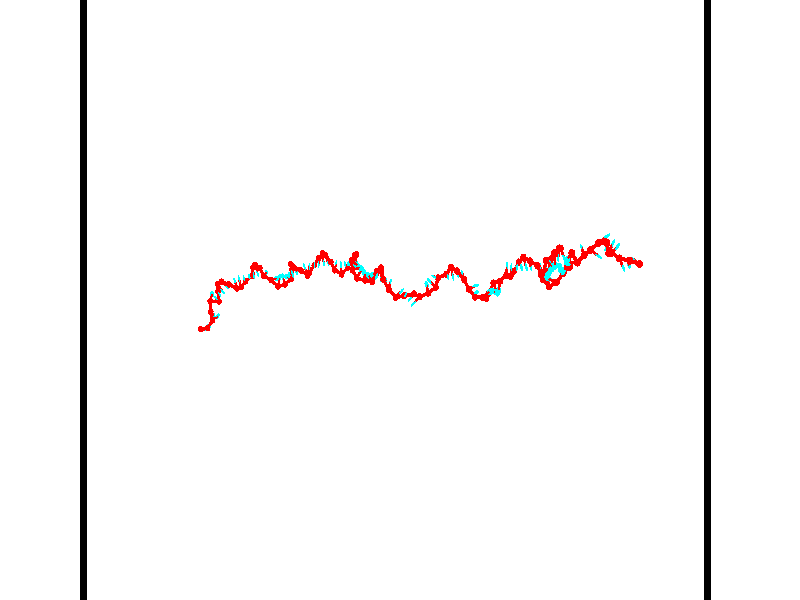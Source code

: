 // switches for output
#declare DRAW_BASES = 1; // possible values are 0, 1; only relevant for DNA ribbons
#declare DRAW_BASES_TYPE = 3; // possible values are 1, 2, 3; only relevant for DNA ribbons
#declare DRAW_FOG = 0; // set to 1 to enable fog

#include "colors.inc"

#include "transforms.inc"
background { rgb <1, 1, 1>}

#default {
   normal{
       ripples 0.25
       frequency 0.20
       turbulence 0.2
       lambda 5
   }
	finish {
		phong 0.1
		phong_size 40.
	}
}

// original window dimensions: 1024x640


// camera settings

camera {
	sky <-0, 1, 0>
	up <-0, 1, 0>
	right 1.6 * <0.99995, 0, 0.00999983>
	location <54.4867, 55, 106.329>
	look_at <55, 55, 55.0001>
	direction <0.513302, 0, -51.3289>
	angle 67.0682
}


# declare cpy_camera_pos = <54.4867, 55, 106.329>;
# if (DRAW_FOG = 1)
fog {
	fog_type 2
	up vnormalize(cpy_camera_pos)
	color rgbt<1,1,1,0.3>
	distance 1e-5
	fog_alt 3e-3
	fog_offset 88
}
# end


// LIGHTS

# declare lum = 6;
global_settings {
	ambient_light rgb lum * <0.05, 0.05, 0.05>
	max_trace_level 15
}# declare cpy_direct_light_amount = 0.25;
light_source
{	1000 * <-0.98995, -1, 1.00995>,
	rgb lum * cpy_direct_light_amount
	parallel
}

light_source
{	1000 * <0.98995, 1, -1.00995>,
	rgb lum * cpy_direct_light_amount
	parallel
}

// strand 0

// nucleotide -1

// particle -1
sphere {
	<36.780571, 52.771053, 50.819355> 0.250000
	pigment { color rgbt <1,0,0,0> }
	no_shadow
}
cylinder {
	<36.926552, 52.727962, 50.449448>,  <37.014141, 52.702106, 50.227501>, 0.100000
	pigment { color rgbt <1,0,0,0> }
	no_shadow
}
cylinder {
	<36.926552, 52.727962, 50.449448>,  <36.780571, 52.771053, 50.819355>, 0.100000
	pigment { color rgbt <1,0,0,0> }
	no_shadow
}

// particle -1
sphere {
	<36.926552, 52.727962, 50.449448> 0.100000
	pigment { color rgbt <1,0,0,0> }
	no_shadow
}
sphere {
	0, 1
	scale<0.080000,0.200000,0.300000>
	matrix <0.540415, 0.833338, 0.116191,
		0.758131, -0.542165, 0.362347,
		0.364952, -0.107729, -0.924773,
		37.036037, 52.695644, 50.172016>
	pigment { color rgbt <0,1,1,0> }
	no_shadow
}
cylinder {
	<37.432137, 52.854557, 50.917301>,  <36.780571, 52.771053, 50.819355>, 0.130000
	pigment { color rgbt <1,0,0,0> }
	no_shadow
}

// nucleotide -1

// particle -1
sphere {
	<37.432137, 52.854557, 50.917301> 0.250000
	pigment { color rgbt <1,0,0,0> }
	no_shadow
}
cylinder {
	<37.396626, 52.934593, 50.527004>,  <37.375320, 52.982616, 50.292824>, 0.100000
	pigment { color rgbt <1,0,0,0> }
	no_shadow
}
cylinder {
	<37.396626, 52.934593, 50.527004>,  <37.432137, 52.854557, 50.917301>, 0.100000
	pigment { color rgbt <1,0,0,0> }
	no_shadow
}

// particle -1
sphere {
	<37.396626, 52.934593, 50.527004> 0.100000
	pigment { color rgbt <1,0,0,0> }
	no_shadow
}
sphere {
	0, 1
	scale<0.080000,0.200000,0.300000>
	matrix <0.517480, 0.846298, 0.126466,
		0.851078, -0.493702, -0.178676,
		-0.088776, 0.200094, -0.975747,
		37.369991, 52.994621, 50.234280>
	pigment { color rgbt <0,1,1,0> }
	no_shadow
}
cylinder {
	<37.857468, 53.443611, 50.871155>,  <37.432137, 52.854557, 50.917301>, 0.130000
	pigment { color rgbt <1,0,0,0> }
	no_shadow
}

// nucleotide -1

// particle -1
sphere {
	<37.857468, 53.443611, 50.871155> 0.250000
	pigment { color rgbt <1,0,0,0> }
	no_shadow
}
cylinder {
	<38.032341, 53.616585, 50.555717>,  <38.137264, 53.720367, 50.366455>, 0.100000
	pigment { color rgbt <1,0,0,0> }
	no_shadow
}
cylinder {
	<38.032341, 53.616585, 50.555717>,  <37.857468, 53.443611, 50.871155>, 0.100000
	pigment { color rgbt <1,0,0,0> }
	no_shadow
}

// particle -1
sphere {
	<38.032341, 53.616585, 50.555717> 0.100000
	pigment { color rgbt <1,0,0,0> }
	no_shadow
}
sphere {
	0, 1
	scale<0.080000,0.200000,0.300000>
	matrix <-0.895886, 0.286543, -0.339531,
		0.079140, 0.854923, 0.512682,
		0.437179, 0.432434, -0.788591,
		38.163494, 53.746315, 50.319141>
	pigment { color rgbt <0,1,1,0> }
	no_shadow
}
cylinder {
	<37.704834, 54.113415, 50.883045>,  <37.857468, 53.443611, 50.871155>, 0.130000
	pigment { color rgbt <1,0,0,0> }
	no_shadow
}

// nucleotide -1

// particle -1
sphere {
	<37.704834, 54.113415, 50.883045> 0.250000
	pigment { color rgbt <1,0,0,0> }
	no_shadow
}
cylinder {
	<37.754292, 53.936401, 50.527771>,  <37.783966, 53.830193, 50.314606>, 0.100000
	pigment { color rgbt <1,0,0,0> }
	no_shadow
}
cylinder {
	<37.754292, 53.936401, 50.527771>,  <37.704834, 54.113415, 50.883045>, 0.100000
	pigment { color rgbt <1,0,0,0> }
	no_shadow
}

// particle -1
sphere {
	<37.754292, 53.936401, 50.527771> 0.100000
	pigment { color rgbt <1,0,0,0> }
	no_shadow
}
sphere {
	0, 1
	scale<0.080000,0.200000,0.300000>
	matrix <-0.977487, 0.099894, -0.185847,
		0.170969, 0.891170, -0.420222,
		0.123644, -0.442535, -0.888186,
		37.791386, 53.803642, 50.261314>
	pigment { color rgbt <0,1,1,0> }
	no_shadow
}
cylinder {
	<37.728298, 54.904572, 51.115292>,  <37.704834, 54.113415, 50.883045>, 0.130000
	pigment { color rgbt <1,0,0,0> }
	no_shadow
}

// nucleotide -1

// particle -1
sphere {
	<37.728298, 54.904572, 51.115292> 0.250000
	pigment { color rgbt <1,0,0,0> }
	no_shadow
}
cylinder {
	<37.753345, 55.215096, 50.864399>,  <37.768372, 55.401409, 50.713863>, 0.100000
	pigment { color rgbt <1,0,0,0> }
	no_shadow
}
cylinder {
	<37.753345, 55.215096, 50.864399>,  <37.728298, 54.904572, 51.115292>, 0.100000
	pigment { color rgbt <1,0,0,0> }
	no_shadow
}

// particle -1
sphere {
	<37.753345, 55.215096, 50.864399> 0.100000
	pigment { color rgbt <1,0,0,0> }
	no_shadow
}
sphere {
	0, 1
	scale<0.080000,0.200000,0.300000>
	matrix <-0.637980, -0.452161, -0.623324,
		-0.767503, 0.439189, 0.466961,
		0.062615, 0.776314, -0.627228,
		37.772129, 55.447990, 50.676231>
	pigment { color rgbt <0,1,1,0> }
	no_shadow
}
cylinder {
	<38.496582, 54.884750, 51.018501>,  <37.728298, 54.904572, 51.115292>, 0.130000
	pigment { color rgbt <1,0,0,0> }
	no_shadow
}

// nucleotide -1

// particle -1
sphere {
	<38.496582, 54.884750, 51.018501> 0.250000
	pigment { color rgbt <1,0,0,0> }
	no_shadow
}
cylinder {
	<38.448837, 55.030087, 51.388092>,  <38.420193, 55.117290, 51.609848>, 0.100000
	pigment { color rgbt <1,0,0,0> }
	no_shadow
}
cylinder {
	<38.448837, 55.030087, 51.388092>,  <38.496582, 54.884750, 51.018501>, 0.100000
	pigment { color rgbt <1,0,0,0> }
	no_shadow
}

// particle -1
sphere {
	<38.448837, 55.030087, 51.388092> 0.100000
	pigment { color rgbt <1,0,0,0> }
	no_shadow
}
sphere {
	0, 1
	scale<0.080000,0.200000,0.300000>
	matrix <0.691939, 0.697841, -0.185034,
		-0.712021, 0.617252, -0.334704,
		-0.119358, 0.363343, 0.923978,
		38.413029, 55.139088, 51.665287>
	pigment { color rgbt <0,1,1,0> }
	no_shadow
}
cylinder {
	<38.386982, 55.638691, 50.955585>,  <38.496582, 54.884750, 51.018501>, 0.130000
	pigment { color rgbt <1,0,0,0> }
	no_shadow
}

// nucleotide -1

// particle -1
sphere {
	<38.386982, 55.638691, 50.955585> 0.250000
	pigment { color rgbt <1,0,0,0> }
	no_shadow
}
cylinder {
	<38.575390, 55.491341, 51.276196>,  <38.688435, 55.402931, 51.468559>, 0.100000
	pigment { color rgbt <1,0,0,0> }
	no_shadow
}
cylinder {
	<38.575390, 55.491341, 51.276196>,  <38.386982, 55.638691, 50.955585>, 0.100000
	pigment { color rgbt <1,0,0,0> }
	no_shadow
}

// particle -1
sphere {
	<38.575390, 55.491341, 51.276196> 0.100000
	pigment { color rgbt <1,0,0,0> }
	no_shadow
}
sphere {
	0, 1
	scale<0.080000,0.200000,0.300000>
	matrix <0.802916, 0.555345, -0.216606,
		-0.365328, 0.745580, 0.557357,
		0.471022, -0.368379, 0.801521,
		38.716698, 55.380829, 51.516651>
	pigment { color rgbt <0,1,1,0> }
	no_shadow
}
cylinder {
	<38.533039, 56.190678, 51.537121>,  <38.386982, 55.638691, 50.955585>, 0.130000
	pigment { color rgbt <1,0,0,0> }
	no_shadow
}

// nucleotide -1

// particle -1
sphere {
	<38.533039, 56.190678, 51.537121> 0.250000
	pigment { color rgbt <1,0,0,0> }
	no_shadow
}
cylinder {
	<38.789604, 55.883797, 51.536499>,  <38.943542, 55.699669, 51.536125>, 0.100000
	pigment { color rgbt <1,0,0,0> }
	no_shadow
}
cylinder {
	<38.789604, 55.883797, 51.536499>,  <38.533039, 56.190678, 51.537121>, 0.100000
	pigment { color rgbt <1,0,0,0> }
	no_shadow
}

// particle -1
sphere {
	<38.789604, 55.883797, 51.536499> 0.100000
	pigment { color rgbt <1,0,0,0> }
	no_shadow
}
sphere {
	0, 1
	scale<0.080000,0.200000,0.300000>
	matrix <0.765187, 0.639577, 0.073687,
		-0.055537, -0.048455, 0.997280,
		0.641408, -0.767198, -0.001557,
		38.982025, 55.653637, 51.536034>
	pigment { color rgbt <0,1,1,0> }
	no_shadow
}
cylinder {
	<39.031986, 56.368755, 52.050331>,  <38.533039, 56.190678, 51.537121>, 0.130000
	pigment { color rgbt <1,0,0,0> }
	no_shadow
}

// nucleotide -1

// particle -1
sphere {
	<39.031986, 56.368755, 52.050331> 0.250000
	pigment { color rgbt <1,0,0,0> }
	no_shadow
}
cylinder {
	<39.210297, 56.158600, 51.760437>,  <39.317284, 56.032505, 51.586498>, 0.100000
	pigment { color rgbt <1,0,0,0> }
	no_shadow
}
cylinder {
	<39.210297, 56.158600, 51.760437>,  <39.031986, 56.368755, 52.050331>, 0.100000
	pigment { color rgbt <1,0,0,0> }
	no_shadow
}

// particle -1
sphere {
	<39.210297, 56.158600, 51.760437> 0.100000
	pigment { color rgbt <1,0,0,0> }
	no_shadow
}
sphere {
	0, 1
	scale<0.080000,0.200000,0.300000>
	matrix <0.823787, 0.557553, 0.102514,
		0.350220, -0.642729, 0.681355,
		0.445781, -0.525389, -0.724738,
		39.344032, 56.000984, 51.543015>
	pigment { color rgbt <0,1,1,0> }
	no_shadow
}
cylinder {
	<39.726437, 56.160870, 52.230915>,  <39.031986, 56.368755, 52.050331>, 0.130000
	pigment { color rgbt <1,0,0,0> }
	no_shadow
}

// nucleotide -1

// particle -1
sphere {
	<39.726437, 56.160870, 52.230915> 0.250000
	pigment { color rgbt <1,0,0,0> }
	no_shadow
}
cylinder {
	<39.702797, 56.210529, 51.834713>,  <39.688614, 56.240326, 51.596992>, 0.100000
	pigment { color rgbt <1,0,0,0> }
	no_shadow
}
cylinder {
	<39.702797, 56.210529, 51.834713>,  <39.726437, 56.160870, 52.230915>, 0.100000
	pigment { color rgbt <1,0,0,0> }
	no_shadow
}

// particle -1
sphere {
	<39.702797, 56.210529, 51.834713> 0.100000
	pigment { color rgbt <1,0,0,0> }
	no_shadow
}
sphere {
	0, 1
	scale<0.080000,0.200000,0.300000>
	matrix <0.832924, 0.553039, 0.019617,
		0.550221, -0.823854, -0.136093,
		-0.059103, 0.124149, -0.990502,
		39.685066, 56.247772, 51.537563>
	pigment { color rgbt <0,1,1,0> }
	no_shadow
}
cylinder {
	<40.335979, 55.866688, 51.723221>,  <39.726437, 56.160870, 52.230915>, 0.130000
	pigment { color rgbt <1,0,0,0> }
	no_shadow
}

// nucleotide -1

// particle -1
sphere {
	<40.335979, 55.866688, 51.723221> 0.250000
	pigment { color rgbt <1,0,0,0> }
	no_shadow
}
cylinder {
	<40.173389, 56.186504, 51.546356>,  <40.075836, 56.378395, 51.440239>, 0.100000
	pigment { color rgbt <1,0,0,0> }
	no_shadow
}
cylinder {
	<40.173389, 56.186504, 51.546356>,  <40.335979, 55.866688, 51.723221>, 0.100000
	pigment { color rgbt <1,0,0,0> }
	no_shadow
}

// particle -1
sphere {
	<40.173389, 56.186504, 51.546356> 0.100000
	pigment { color rgbt <1,0,0,0> }
	no_shadow
}
sphere {
	0, 1
	scale<0.080000,0.200000,0.300000>
	matrix <0.897874, 0.439135, -0.031343,
		0.169107, -0.409742, -0.896390,
		-0.406479, 0.799545, -0.442157,
		40.051445, 56.426369, 51.413708>
	pigment { color rgbt <0,1,1,0> }
	no_shadow
}
cylinder {
	<40.542461, 55.977303, 51.118523>,  <40.335979, 55.866688, 51.723221>, 0.130000
	pigment { color rgbt <1,0,0,0> }
	no_shadow
}

// nucleotide -1

// particle -1
sphere {
	<40.542461, 55.977303, 51.118523> 0.250000
	pigment { color rgbt <1,0,0,0> }
	no_shadow
}
cylinder {
	<40.468048, 56.340546, 51.268578>,  <40.423401, 56.558495, 51.358608>, 0.100000
	pigment { color rgbt <1,0,0,0> }
	no_shadow
}
cylinder {
	<40.468048, 56.340546, 51.268578>,  <40.542461, 55.977303, 51.118523>, 0.100000
	pigment { color rgbt <1,0,0,0> }
	no_shadow
}

// particle -1
sphere {
	<40.468048, 56.340546, 51.268578> 0.100000
	pigment { color rgbt <1,0,0,0> }
	no_shadow
}
sphere {
	0, 1
	scale<0.080000,0.200000,0.300000>
	matrix <0.940629, 0.274927, -0.199078,
		-0.283920, 0.315827, -0.905341,
		-0.186029, 0.908112, 0.375133,
		40.412239, 56.612980, 51.381119>
	pigment { color rgbt <0,1,1,0> }
	no_shadow
}
cylinder {
	<40.811150, 56.420677, 50.636826>,  <40.542461, 55.977303, 51.118523>, 0.130000
	pigment { color rgbt <1,0,0,0> }
	no_shadow
}

// nucleotide -1

// particle -1
sphere {
	<40.811150, 56.420677, 50.636826> 0.250000
	pigment { color rgbt <1,0,0,0> }
	no_shadow
}
cylinder {
	<40.817455, 56.565239, 51.009735>,  <40.821239, 56.651978, 51.233482>, 0.100000
	pigment { color rgbt <1,0,0,0> }
	no_shadow
}
cylinder {
	<40.817455, 56.565239, 51.009735>,  <40.811150, 56.420677, 50.636826>, 0.100000
	pigment { color rgbt <1,0,0,0> }
	no_shadow
}

// particle -1
sphere {
	<40.817455, 56.565239, 51.009735> 0.100000
	pigment { color rgbt <1,0,0,0> }
	no_shadow
}
sphere {
	0, 1
	scale<0.080000,0.200000,0.300000>
	matrix <0.984140, 0.159153, -0.078344,
		-0.176689, 0.918725, -0.353166,
		0.015769, 0.361407, 0.932275,
		40.822186, 56.673660, 51.289417>
	pigment { color rgbt <0,1,1,0> }
	no_shadow
}
cylinder {
	<41.389221, 56.861397, 50.511929>,  <40.811150, 56.420677, 50.636826>, 0.130000
	pigment { color rgbt <1,0,0,0> }
	no_shadow
}

// nucleotide -1

// particle -1
sphere {
	<41.389221, 56.861397, 50.511929> 0.250000
	pigment { color rgbt <1,0,0,0> }
	no_shadow
}
cylinder {
	<41.335884, 56.830906, 50.907181>,  <41.303883, 56.812611, 51.144333>, 0.100000
	pigment { color rgbt <1,0,0,0> }
	no_shadow
}
cylinder {
	<41.335884, 56.830906, 50.907181>,  <41.389221, 56.861397, 50.511929>, 0.100000
	pigment { color rgbt <1,0,0,0> }
	no_shadow
}

// particle -1
sphere {
	<41.335884, 56.830906, 50.907181> 0.100000
	pigment { color rgbt <1,0,0,0> }
	no_shadow
}
sphere {
	0, 1
	scale<0.080000,0.200000,0.300000>
	matrix <0.986774, 0.082520, 0.139527,
		-0.092176, 0.993670, 0.064213,
		-0.133345, -0.076225, 0.988134,
		41.295879, 56.808037, 51.203621>
	pigment { color rgbt <0,1,1,0> }
	no_shadow
}
cylinder {
	<41.579361, 57.462208, 50.974892>,  <41.389221, 56.861397, 50.511929>, 0.130000
	pigment { color rgbt <1,0,0,0> }
	no_shadow
}

// nucleotide -1

// particle -1
sphere {
	<41.579361, 57.462208, 50.974892> 0.250000
	pigment { color rgbt <1,0,0,0> }
	no_shadow
}
cylinder {
	<41.668285, 57.114273, 51.151054>,  <41.721638, 56.905514, 51.256752>, 0.100000
	pigment { color rgbt <1,0,0,0> }
	no_shadow
}
cylinder {
	<41.668285, 57.114273, 51.151054>,  <41.579361, 57.462208, 50.974892>, 0.100000
	pigment { color rgbt <1,0,0,0> }
	no_shadow
}

// particle -1
sphere {
	<41.668285, 57.114273, 51.151054> 0.100000
	pigment { color rgbt <1,0,0,0> }
	no_shadow
}
sphere {
	0, 1
	scale<0.080000,0.200000,0.300000>
	matrix <0.955489, 0.284235, 0.079073,
		-0.193960, 0.403229, 0.894307,
		0.222309, -0.869838, 0.440411,
		41.734978, 56.853321, 51.283176>
	pigment { color rgbt <0,1,1,0> }
	no_shadow
}
cylinder {
	<41.932770, 57.649269, 51.633423>,  <41.579361, 57.462208, 50.974892>, 0.130000
	pigment { color rgbt <1,0,0,0> }
	no_shadow
}

// nucleotide -1

// particle -1
sphere {
	<41.932770, 57.649269, 51.633423> 0.250000
	pigment { color rgbt <1,0,0,0> }
	no_shadow
}
cylinder {
	<42.025177, 57.287872, 51.489014>,  <42.080624, 57.071033, 51.402367>, 0.100000
	pigment { color rgbt <1,0,0,0> }
	no_shadow
}
cylinder {
	<42.025177, 57.287872, 51.489014>,  <41.932770, 57.649269, 51.633423>, 0.100000
	pigment { color rgbt <1,0,0,0> }
	no_shadow
}

// particle -1
sphere {
	<42.025177, 57.287872, 51.489014> 0.100000
	pigment { color rgbt <1,0,0,0> }
	no_shadow
}
sphere {
	0, 1
	scale<0.080000,0.200000,0.300000>
	matrix <0.969133, 0.246518, 0.003227,
		0.086083, -0.350623, 0.932552,
		0.231022, -0.903489, -0.361022,
		42.094482, 57.016827, 51.380707>
	pigment { color rgbt <0,1,1,0> }
	no_shadow
}
cylinder {
	<42.470592, 57.383888, 52.152439>,  <41.932770, 57.649269, 51.633423>, 0.130000
	pigment { color rgbt <1,0,0,0> }
	no_shadow
}

// nucleotide -1

// particle -1
sphere {
	<42.470592, 57.383888, 52.152439> 0.250000
	pigment { color rgbt <1,0,0,0> }
	no_shadow
}
cylinder {
	<42.533993, 57.193176, 51.806591>,  <42.572033, 57.078751, 51.599083>, 0.100000
	pigment { color rgbt <1,0,0,0> }
	no_shadow
}
cylinder {
	<42.533993, 57.193176, 51.806591>,  <42.470592, 57.383888, 52.152439>, 0.100000
	pigment { color rgbt <1,0,0,0> }
	no_shadow
}

// particle -1
sphere {
	<42.533993, 57.193176, 51.806591> 0.100000
	pigment { color rgbt <1,0,0,0> }
	no_shadow
}
sphere {
	0, 1
	scale<0.080000,0.200000,0.300000>
	matrix <0.987291, 0.066210, 0.144478,
		-0.011637, -0.876526, 0.481213,
		0.158500, -0.476778, -0.864616,
		42.581543, 57.050144, 51.547207>
	pigment { color rgbt <0,1,1,0> }
	no_shadow
}
cylinder {
	<42.871208, 56.780041, 52.277504>,  <42.470592, 57.383888, 52.152439>, 0.130000
	pigment { color rgbt <1,0,0,0> }
	no_shadow
}

// nucleotide -1

// particle -1
sphere {
	<42.871208, 56.780041, 52.277504> 0.250000
	pigment { color rgbt <1,0,0,0> }
	no_shadow
}
cylinder {
	<42.916492, 56.950447, 51.918461>,  <42.943665, 57.052689, 51.703033>, 0.100000
	pigment { color rgbt <1,0,0,0> }
	no_shadow
}
cylinder {
	<42.916492, 56.950447, 51.918461>,  <42.871208, 56.780041, 52.277504>, 0.100000
	pigment { color rgbt <1,0,0,0> }
	no_shadow
}

// particle -1
sphere {
	<42.916492, 56.950447, 51.918461> 0.100000
	pigment { color rgbt <1,0,0,0> }
	no_shadow
}
sphere {
	0, 1
	scale<0.080000,0.200000,0.300000>
	matrix <0.956000, 0.199377, 0.215202,
		0.270641, -0.882475, -0.384696,
		0.113211, 0.426012, -0.897606,
		42.950455, 57.078251, 51.649178>
	pigment { color rgbt <0,1,1,0> }
	no_shadow
}
cylinder {
	<43.424080, 56.500969, 51.897850>,  <42.871208, 56.780041, 52.277504>, 0.130000
	pigment { color rgbt <1,0,0,0> }
	no_shadow
}

// nucleotide -1

// particle -1
sphere {
	<43.424080, 56.500969, 51.897850> 0.250000
	pigment { color rgbt <1,0,0,0> }
	no_shadow
}
cylinder {
	<43.637695, 56.584175, 51.570061>,  <43.765865, 56.634098, 51.373386>, 0.100000
	pigment { color rgbt <1,0,0,0> }
	no_shadow
}
cylinder {
	<43.637695, 56.584175, 51.570061>,  <43.424080, 56.500969, 51.897850>, 0.100000
	pigment { color rgbt <1,0,0,0> }
	no_shadow
}

// particle -1
sphere {
	<43.637695, 56.584175, 51.570061> 0.100000
	pigment { color rgbt <1,0,0,0> }
	no_shadow
}
sphere {
	0, 1
	scale<0.080000,0.200000,0.300000>
	matrix <0.837466, 0.002810, 0.546482,
		0.115980, -0.978121, -0.172707,
		0.534040, 0.208017, -0.819469,
		43.797909, 56.646580, 51.324219>
	pigment { color rgbt <0,1,1,0> }
	no_shadow
}
cylinder {
	<44.021450, 56.010300, 51.745808>,  <43.424080, 56.500969, 51.897850>, 0.130000
	pigment { color rgbt <1,0,0,0> }
	no_shadow
}

// nucleotide -1

// particle -1
sphere {
	<44.021450, 56.010300, 51.745808> 0.250000
	pigment { color rgbt <1,0,0,0> }
	no_shadow
}
cylinder {
	<44.077160, 56.394756, 51.650463>,  <44.110588, 56.625431, 51.593258>, 0.100000
	pigment { color rgbt <1,0,0,0> }
	no_shadow
}
cylinder {
	<44.077160, 56.394756, 51.650463>,  <44.021450, 56.010300, 51.745808>, 0.100000
	pigment { color rgbt <1,0,0,0> }
	no_shadow
}

// particle -1
sphere {
	<44.077160, 56.394756, 51.650463> 0.100000
	pigment { color rgbt <1,0,0,0> }
	no_shadow
}
sphere {
	0, 1
	scale<0.080000,0.200000,0.300000>
	matrix <0.877558, -0.008276, 0.479400,
		0.458797, -0.275943, -0.844607,
		0.139277, 0.961138, -0.238359,
		44.118942, 56.683098, 51.578957>
	pigment { color rgbt <0,1,1,0> }
	no_shadow
}
cylinder {
	<44.566692, 56.177895, 51.332150>,  <44.021450, 56.010300, 51.745808>, 0.130000
	pigment { color rgbt <1,0,0,0> }
	no_shadow
}

// nucleotide -1

// particle -1
sphere {
	<44.566692, 56.177895, 51.332150> 0.250000
	pigment { color rgbt <1,0,0,0> }
	no_shadow
}
cylinder {
	<44.500370, 56.498234, 51.562332>,  <44.460579, 56.690437, 51.700443>, 0.100000
	pigment { color rgbt <1,0,0,0> }
	no_shadow
}
cylinder {
	<44.500370, 56.498234, 51.562332>,  <44.566692, 56.177895, 51.332150>, 0.100000
	pigment { color rgbt <1,0,0,0> }
	no_shadow
}

// particle -1
sphere {
	<44.500370, 56.498234, 51.562332> 0.100000
	pigment { color rgbt <1,0,0,0> }
	no_shadow
}
sphere {
	0, 1
	scale<0.080000,0.200000,0.300000>
	matrix <0.904195, -0.109463, 0.412854,
		0.393624, 0.588781, -0.705972,
		-0.165803, 0.800846, 0.575460,
		44.450630, 56.738487, 51.734970>
	pigment { color rgbt <0,1,1,0> }
	no_shadow
}
cylinder {
	<45.175766, 56.623672, 51.365253>,  <44.566692, 56.177895, 51.332150>, 0.130000
	pigment { color rgbt <1,0,0,0> }
	no_shadow
}

// nucleotide -1

// particle -1
sphere {
	<45.175766, 56.623672, 51.365253> 0.250000
	pigment { color rgbt <1,0,0,0> }
	no_shadow
}
cylinder {
	<44.963657, 56.690781, 51.697678>,  <44.836391, 56.731045, 51.897133>, 0.100000
	pigment { color rgbt <1,0,0,0> }
	no_shadow
}
cylinder {
	<44.963657, 56.690781, 51.697678>,  <45.175766, 56.623672, 51.365253>, 0.100000
	pigment { color rgbt <1,0,0,0> }
	no_shadow
}

// particle -1
sphere {
	<44.963657, 56.690781, 51.697678> 0.100000
	pigment { color rgbt <1,0,0,0> }
	no_shadow
}
sphere {
	0, 1
	scale<0.080000,0.200000,0.300000>
	matrix <0.842641, -0.003947, 0.538462,
		0.093617, 0.985819, -0.139275,
		-0.530276, 0.167768, 0.831060,
		44.804573, 56.741112, 51.946995>
	pigment { color rgbt <0,1,1,0> }
	no_shadow
}
cylinder {
	<45.275787, 57.285782, 51.671436>,  <45.175766, 56.623672, 51.365253>, 0.130000
	pigment { color rgbt <1,0,0,0> }
	no_shadow
}

// nucleotide -1

// particle -1
sphere {
	<45.275787, 57.285782, 51.671436> 0.250000
	pigment { color rgbt <1,0,0,0> }
	no_shadow
}
cylinder {
	<45.171402, 57.052055, 51.978806>,  <45.108772, 56.911819, 52.163227>, 0.100000
	pigment { color rgbt <1,0,0,0> }
	no_shadow
}
cylinder {
	<45.171402, 57.052055, 51.978806>,  <45.275787, 57.285782, 51.671436>, 0.100000
	pigment { color rgbt <1,0,0,0> }
	no_shadow
}

// particle -1
sphere {
	<45.171402, 57.052055, 51.978806> 0.100000
	pigment { color rgbt <1,0,0,0> }
	no_shadow
}
sphere {
	0, 1
	scale<0.080000,0.200000,0.300000>
	matrix <0.922273, 0.084218, 0.377253,
		-0.285151, 0.807143, 0.516923,
		-0.260963, -0.584318, 0.768421,
		45.093113, 56.876759, 52.209332>
	pigment { color rgbt <0,1,1,0> }
	no_shadow
}
cylinder {
	<45.290604, 57.640102, 52.419994>,  <45.275787, 57.285782, 51.671436>, 0.130000
	pigment { color rgbt <1,0,0,0> }
	no_shadow
}

// nucleotide -1

// particle -1
sphere {
	<45.290604, 57.640102, 52.419994> 0.250000
	pigment { color rgbt <1,0,0,0> }
	no_shadow
}
cylinder {
	<45.387291, 57.252365, 52.402317>,  <45.445305, 57.019722, 52.391712>, 0.100000
	pigment { color rgbt <1,0,0,0> }
	no_shadow
}
cylinder {
	<45.387291, 57.252365, 52.402317>,  <45.290604, 57.640102, 52.419994>, 0.100000
	pigment { color rgbt <1,0,0,0> }
	no_shadow
}

// particle -1
sphere {
	<45.387291, 57.252365, 52.402317> 0.100000
	pigment { color rgbt <1,0,0,0> }
	no_shadow
}
sphere {
	0, 1
	scale<0.080000,0.200000,0.300000>
	matrix <0.937507, 0.221548, 0.268324,
		-0.250307, -0.106288, 0.962315,
		0.241719, -0.969340, -0.044191,
		45.459808, 56.961563, 52.389061>
	pigment { color rgbt <0,1,1,0> }
	no_shadow
}
cylinder {
	<45.619991, 57.436165, 53.094555>,  <45.290604, 57.640102, 52.419994>, 0.130000
	pigment { color rgbt <1,0,0,0> }
	no_shadow
}

// nucleotide -1

// particle -1
sphere {
	<45.619991, 57.436165, 53.094555> 0.250000
	pigment { color rgbt <1,0,0,0> }
	no_shadow
}
cylinder {
	<45.739059, 57.220264, 52.779579>,  <45.810501, 57.090725, 52.590595>, 0.100000
	pigment { color rgbt <1,0,0,0> }
	no_shadow
}
cylinder {
	<45.739059, 57.220264, 52.779579>,  <45.619991, 57.436165, 53.094555>, 0.100000
	pigment { color rgbt <1,0,0,0> }
	no_shadow
}

// particle -1
sphere {
	<45.739059, 57.220264, 52.779579> 0.100000
	pigment { color rgbt <1,0,0,0> }
	no_shadow
}
sphere {
	0, 1
	scale<0.080000,0.200000,0.300000>
	matrix <0.946165, 0.276639, 0.168055,
		0.127129, -0.795073, 0.593041,
		0.297674, -0.539750, -0.787439,
		45.828362, 57.058338, 52.543346>
	pigment { color rgbt <0,1,1,0> }
	no_shadow
}
cylinder {
	<46.322510, 57.163612, 53.264912>,  <45.619991, 57.436165, 53.094555>, 0.130000
	pigment { color rgbt <1,0,0,0> }
	no_shadow
}

// nucleotide -1

// particle -1
sphere {
	<46.322510, 57.163612, 53.264912> 0.250000
	pigment { color rgbt <1,0,0,0> }
	no_shadow
}
cylinder {
	<46.273376, 57.207935, 52.870422>,  <46.243896, 57.234531, 52.633728>, 0.100000
	pigment { color rgbt <1,0,0,0> }
	no_shadow
}
cylinder {
	<46.273376, 57.207935, 52.870422>,  <46.322510, 57.163612, 53.264912>, 0.100000
	pigment { color rgbt <1,0,0,0> }
	no_shadow
}

// particle -1
sphere {
	<46.273376, 57.207935, 52.870422> 0.100000
	pigment { color rgbt <1,0,0,0> }
	no_shadow
}
sphere {
	0, 1
	scale<0.080000,0.200000,0.300000>
	matrix <0.874940, 0.481107, -0.054915,
		0.468393, -0.869630, -0.156048,
		-0.122831, 0.110812, -0.986222,
		46.236526, 57.241180, 52.574554>
	pigment { color rgbt <0,1,1,0> }
	no_shadow
}
cylinder {
	<46.835682, 56.804874, 52.749523>,  <46.322510, 57.163612, 53.264912>, 0.130000
	pigment { color rgbt <1,0,0,0> }
	no_shadow
}

// nucleotide -1

// particle -1
sphere {
	<46.835682, 56.804874, 52.749523> 0.250000
	pigment { color rgbt <1,0,0,0> }
	no_shadow
}
cylinder {
	<46.673862, 57.163589, 52.677845>,  <46.576771, 57.378819, 52.634838>, 0.100000
	pigment { color rgbt <1,0,0,0> }
	no_shadow
}
cylinder {
	<46.673862, 57.163589, 52.677845>,  <46.835682, 56.804874, 52.749523>, 0.100000
	pigment { color rgbt <1,0,0,0> }
	no_shadow
}

// particle -1
sphere {
	<46.673862, 57.163589, 52.677845> 0.100000
	pigment { color rgbt <1,0,0,0> }
	no_shadow
}
sphere {
	0, 1
	scale<0.080000,0.200000,0.300000>
	matrix <0.902062, 0.359080, -0.239468,
		-0.150406, -0.258523, -0.954224,
		-0.404551, 0.896787, -0.179196,
		46.552498, 57.432625, 52.624084>
	pigment { color rgbt <0,1,1,0> }
	no_shadow
}
cylinder {
	<46.895977, 57.036663, 52.023251>,  <46.835682, 56.804874, 52.749523>, 0.130000
	pigment { color rgbt <1,0,0,0> }
	no_shadow
}

// nucleotide -1

// particle -1
sphere {
	<46.895977, 57.036663, 52.023251> 0.250000
	pigment { color rgbt <1,0,0,0> }
	no_shadow
}
cylinder {
	<46.935295, 57.302113, 52.319881>,  <46.958885, 57.461384, 52.497860>, 0.100000
	pigment { color rgbt <1,0,0,0> }
	no_shadow
}
cylinder {
	<46.935295, 57.302113, 52.319881>,  <46.895977, 57.036663, 52.023251>, 0.100000
	pigment { color rgbt <1,0,0,0> }
	no_shadow
}

// particle -1
sphere {
	<46.935295, 57.302113, 52.319881> 0.100000
	pigment { color rgbt <1,0,0,0> }
	no_shadow
}
sphere {
	0, 1
	scale<0.080000,0.200000,0.300000>
	matrix <0.975049, 0.084821, -0.205148,
		-0.199043, 0.743242, -0.638728,
		0.098297, 0.663624, 0.741580,
		46.964783, 57.501202, 52.542355>
	pigment { color rgbt <0,1,1,0> }
	no_shadow
}
cylinder {
	<47.283810, 57.622471, 51.715298>,  <46.895977, 57.036663, 52.023251>, 0.130000
	pigment { color rgbt <1,0,0,0> }
	no_shadow
}

// nucleotide -1

// particle -1
sphere {
	<47.283810, 57.622471, 51.715298> 0.250000
	pigment { color rgbt <1,0,0,0> }
	no_shadow
}
cylinder {
	<47.346199, 57.609131, 52.110176>,  <47.383633, 57.601128, 52.347103>, 0.100000
	pigment { color rgbt <1,0,0,0> }
	no_shadow
}
cylinder {
	<47.346199, 57.609131, 52.110176>,  <47.283810, 57.622471, 51.715298>, 0.100000
	pigment { color rgbt <1,0,0,0> }
	no_shadow
}

// particle -1
sphere {
	<47.346199, 57.609131, 52.110176> 0.100000
	pigment { color rgbt <1,0,0,0> }
	no_shadow
}
sphere {
	0, 1
	scale<0.080000,0.200000,0.300000>
	matrix <0.986175, 0.061890, -0.153718,
		-0.055972, 0.997526, 0.042539,
		0.155971, -0.033347, 0.987199,
		47.392990, 57.599125, 52.406334>
	pigment { color rgbt <0,1,1,0> }
	no_shadow
}
cylinder {
	<47.726307, 58.160275, 51.908745>,  <47.283810, 57.622471, 51.715298>, 0.130000
	pigment { color rgbt <1,0,0,0> }
	no_shadow
}

// nucleotide -1

// particle -1
sphere {
	<47.726307, 58.160275, 51.908745> 0.250000
	pigment { color rgbt <1,0,0,0> }
	no_shadow
}
cylinder {
	<47.743980, 57.855736, 52.167480>,  <47.754585, 57.673012, 52.322723>, 0.100000
	pigment { color rgbt <1,0,0,0> }
	no_shadow
}
cylinder {
	<47.743980, 57.855736, 52.167480>,  <47.726307, 58.160275, 51.908745>, 0.100000
	pigment { color rgbt <1,0,0,0> }
	no_shadow
}

// particle -1
sphere {
	<47.743980, 57.855736, 52.167480> 0.100000
	pigment { color rgbt <1,0,0,0> }
	no_shadow
}
sphere {
	0, 1
	scale<0.080000,0.200000,0.300000>
	matrix <0.994662, 0.093959, 0.042651,
		-0.093248, 0.641505, 0.761431,
		0.044182, -0.761343, 0.646842,
		47.757236, 57.627335, 52.361534>
	pigment { color rgbt <0,1,1,0> }
	no_shadow
}
cylinder {
	<48.122700, 58.463772, 52.513309>,  <47.726307, 58.160275, 51.908745>, 0.130000
	pigment { color rgbt <1,0,0,0> }
	no_shadow
}

// nucleotide -1

// particle -1
sphere {
	<48.122700, 58.463772, 52.513309> 0.250000
	pigment { color rgbt <1,0,0,0> }
	no_shadow
}
cylinder {
	<48.170746, 58.071121, 52.454002>,  <48.199574, 57.835529, 52.418419>, 0.100000
	pigment { color rgbt <1,0,0,0> }
	no_shadow
}
cylinder {
	<48.170746, 58.071121, 52.454002>,  <48.122700, 58.463772, 52.513309>, 0.100000
	pigment { color rgbt <1,0,0,0> }
	no_shadow
}

// particle -1
sphere {
	<48.170746, 58.071121, 52.454002> 0.100000
	pigment { color rgbt <1,0,0,0> }
	no_shadow
}
sphere {
	0, 1
	scale<0.080000,0.200000,0.300000>
	matrix <0.992361, 0.114482, 0.045978,
		-0.028160, -0.152655, 0.987878,
		0.120113, -0.981626, -0.148265,
		48.206779, 57.776634, 52.409523>
	pigment { color rgbt <0,1,1,0> }
	no_shadow
}
cylinder {
	<48.462009, 58.285381, 53.045067>,  <48.122700, 58.463772, 52.513309>, 0.130000
	pigment { color rgbt <1,0,0,0> }
	no_shadow
}

// nucleotide -1

// particle -1
sphere {
	<48.462009, 58.285381, 53.045067> 0.250000
	pigment { color rgbt <1,0,0,0> }
	no_shadow
}
cylinder {
	<48.542839, 58.015209, 52.761391>,  <48.591335, 57.853104, 52.591183>, 0.100000
	pigment { color rgbt <1,0,0,0> }
	no_shadow
}
cylinder {
	<48.542839, 58.015209, 52.761391>,  <48.462009, 58.285381, 53.045067>, 0.100000
	pigment { color rgbt <1,0,0,0> }
	no_shadow
}

// particle -1
sphere {
	<48.542839, 58.015209, 52.761391> 0.100000
	pigment { color rgbt <1,0,0,0> }
	no_shadow
}
sphere {
	0, 1
	scale<0.080000,0.200000,0.300000>
	matrix <0.979294, 0.130286, 0.154950,
		-0.012260, -0.725821, 0.687774,
		0.202073, -0.675433, -0.709195,
		48.603462, 57.812580, 52.548634>
	pigment { color rgbt <0,1,1,0> }
	no_shadow
}
cylinder {
	<48.916737, 57.785694, 53.146244>,  <48.462009, 58.285381, 53.045067>, 0.130000
	pigment { color rgbt <1,0,0,0> }
	no_shadow
}

// nucleotide -1

// particle -1
sphere {
	<48.916737, 57.785694, 53.146244> 0.250000
	pigment { color rgbt <1,0,0,0> }
	no_shadow
}
cylinder {
	<48.946884, 57.770672, 52.747665>,  <48.964973, 57.761658, 52.508518>, 0.100000
	pigment { color rgbt <1,0,0,0> }
	no_shadow
}
cylinder {
	<48.946884, 57.770672, 52.747665>,  <48.916737, 57.785694, 53.146244>, 0.100000
	pigment { color rgbt <1,0,0,0> }
	no_shadow
}

// particle -1
sphere {
	<48.946884, 57.770672, 52.747665> 0.100000
	pigment { color rgbt <1,0,0,0> }
	no_shadow
}
sphere {
	0, 1
	scale<0.080000,0.200000,0.300000>
	matrix <0.989891, -0.117588, 0.079304,
		-0.120149, -0.992352, 0.028312,
		0.075369, -0.037554, -0.996448,
		48.969494, 57.759407, 52.448730>
	pigment { color rgbt <0,1,1,0> }
	no_shadow
}
cylinder {
	<49.258430, 57.194752, 52.985462>,  <48.916737, 57.785694, 53.146244>, 0.130000
	pigment { color rgbt <1,0,0,0> }
	no_shadow
}

// nucleotide -1

// particle -1
sphere {
	<49.258430, 57.194752, 52.985462> 0.250000
	pigment { color rgbt <1,0,0,0> }
	no_shadow
}
cylinder {
	<49.298721, 57.476582, 52.704483>,  <49.322895, 57.645679, 52.535896>, 0.100000
	pigment { color rgbt <1,0,0,0> }
	no_shadow
}
cylinder {
	<49.298721, 57.476582, 52.704483>,  <49.258430, 57.194752, 52.985462>, 0.100000
	pigment { color rgbt <1,0,0,0> }
	no_shadow
}

// particle -1
sphere {
	<49.298721, 57.476582, 52.704483> 0.100000
	pigment { color rgbt <1,0,0,0> }
	no_shadow
}
sphere {
	0, 1
	scale<0.080000,0.200000,0.300000>
	matrix <0.994896, -0.075598, 0.066834,
		-0.006014, -0.705595, -0.708590,
		0.100726, 0.704571, -0.702449,
		49.328938, 57.687954, 52.493748>
	pigment { color rgbt <0,1,1,0> }
	no_shadow
}
cylinder {
	<49.836472, 56.898937, 52.641087>,  <49.258430, 57.194752, 52.985462>, 0.130000
	pigment { color rgbt <1,0,0,0> }
	no_shadow
}

// nucleotide -1

// particle -1
sphere {
	<49.836472, 56.898937, 52.641087> 0.250000
	pigment { color rgbt <1,0,0,0> }
	no_shadow
}
cylinder {
	<49.803486, 57.296532, 52.612267>,  <49.783695, 57.535088, 52.594975>, 0.100000
	pigment { color rgbt <1,0,0,0> }
	no_shadow
}
cylinder {
	<49.803486, 57.296532, 52.612267>,  <49.836472, 56.898937, 52.641087>, 0.100000
	pigment { color rgbt <1,0,0,0> }
	no_shadow
}

// particle -1
sphere {
	<49.803486, 57.296532, 52.612267> 0.100000
	pigment { color rgbt <1,0,0,0> }
	no_shadow
}
sphere {
	0, 1
	scale<0.080000,0.200000,0.300000>
	matrix <0.989426, 0.090310, 0.113493,
		0.119318, -0.061932, -0.990923,
		-0.082462, 0.993986, -0.072053,
		49.778748, 57.594727, 52.590652>
	pigment { color rgbt <0,1,1,0> }
	no_shadow
}
cylinder {
	<50.319649, 57.402527, 52.199036>,  <49.836472, 56.898937, 52.641087>, 0.130000
	pigment { color rgbt <1,0,0,0> }
	no_shadow
}

// nucleotide -1

// particle -1
sphere {
	<50.319649, 57.402527, 52.199036> 0.250000
	pigment { color rgbt <1,0,0,0> }
	no_shadow
}
cylinder {
	<50.222244, 57.553551, 52.556393>,  <50.163803, 57.644165, 52.770809>, 0.100000
	pigment { color rgbt <1,0,0,0> }
	no_shadow
}
cylinder {
	<50.222244, 57.553551, 52.556393>,  <50.319649, 57.402527, 52.199036>, 0.100000
	pigment { color rgbt <1,0,0,0> }
	no_shadow
}

// particle -1
sphere {
	<50.222244, 57.553551, 52.556393> 0.100000
	pigment { color rgbt <1,0,0,0> }
	no_shadow
}
sphere {
	0, 1
	scale<0.080000,0.200000,0.300000>
	matrix <0.969038, 0.133498, 0.207711,
		-0.040843, 0.916313, -0.398374,
		-0.243510, 0.377556, 0.893395,
		50.149193, 57.666817, 52.824409>
	pigment { color rgbt <0,1,1,0> }
	no_shadow
}
cylinder {
	<50.750904, 57.963505, 52.459003>,  <50.319649, 57.402527, 52.199036>, 0.130000
	pigment { color rgbt <1,0,0,0> }
	no_shadow
}

// nucleotide -1

// particle -1
sphere {
	<50.750904, 57.963505, 52.459003> 0.250000
	pigment { color rgbt <1,0,0,0> }
	no_shadow
}
cylinder {
	<50.612869, 57.805000, 52.799332>,  <50.530048, 57.709896, 53.003529>, 0.100000
	pigment { color rgbt <1,0,0,0> }
	no_shadow
}
cylinder {
	<50.612869, 57.805000, 52.799332>,  <50.750904, 57.963505, 52.459003>, 0.100000
	pigment { color rgbt <1,0,0,0> }
	no_shadow
}

// particle -1
sphere {
	<50.612869, 57.805000, 52.799332> 0.100000
	pigment { color rgbt <1,0,0,0> }
	no_shadow
}
sphere {
	0, 1
	scale<0.080000,0.200000,0.300000>
	matrix <0.932200, -0.039270, 0.359806,
		-0.109166, 0.917297, 0.382948,
		-0.345088, -0.396263, 0.850817,
		50.509342, 57.686123, 53.054577>
	pigment { color rgbt <0,1,1,0> }
	no_shadow
}
cylinder {
	<51.036518, 58.274750, 53.103401>,  <50.750904, 57.963505, 52.459003>, 0.130000
	pigment { color rgbt <1,0,0,0> }
	no_shadow
}

// nucleotide -1

// particle -1
sphere {
	<51.036518, 58.274750, 53.103401> 0.250000
	pigment { color rgbt <1,0,0,0> }
	no_shadow
}
cylinder {
	<50.918648, 57.915146, 53.232986>,  <50.847927, 57.699383, 53.310738>, 0.100000
	pigment { color rgbt <1,0,0,0> }
	no_shadow
}
cylinder {
	<50.918648, 57.915146, 53.232986>,  <51.036518, 58.274750, 53.103401>, 0.100000
	pigment { color rgbt <1,0,0,0> }
	no_shadow
}

// particle -1
sphere {
	<50.918648, 57.915146, 53.232986> 0.100000
	pigment { color rgbt <1,0,0,0> }
	no_shadow
}
sphere {
	0, 1
	scale<0.080000,0.200000,0.300000>
	matrix <0.800427, -0.047018, 0.597583,
		-0.522000, 0.435400, 0.733446,
		-0.294673, -0.899009, 0.323962,
		50.830246, 57.645443, 53.330173>
	pigment { color rgbt <0,1,1,0> }
	no_shadow
}
cylinder {
	<51.229321, 58.303646, 53.850342>,  <51.036518, 58.274750, 53.103401>, 0.130000
	pigment { color rgbt <1,0,0,0> }
	no_shadow
}

// nucleotide -1

// particle -1
sphere {
	<51.229321, 58.303646, 53.850342> 0.250000
	pigment { color rgbt <1,0,0,0> }
	no_shadow
}
cylinder {
	<51.202721, 57.922611, 53.731583>,  <51.186760, 57.693989, 53.660328>, 0.100000
	pigment { color rgbt <1,0,0,0> }
	no_shadow
}
cylinder {
	<51.202721, 57.922611, 53.731583>,  <51.229321, 58.303646, 53.850342>, 0.100000
	pigment { color rgbt <1,0,0,0> }
	no_shadow
}

// particle -1
sphere {
	<51.202721, 57.922611, 53.731583> 0.100000
	pigment { color rgbt <1,0,0,0> }
	no_shadow
}
sphere {
	0, 1
	scale<0.080000,0.200000,0.300000>
	matrix <0.615143, -0.273420, 0.739487,
		-0.785606, -0.133462, 0.604161,
		-0.066497, -0.952591, -0.296898,
		51.182770, 57.636833, 53.642513>
	pigment { color rgbt <0,1,1,0> }
	no_shadow
}
cylinder {
	<50.832977, 57.815720, 54.350224>,  <51.229321, 58.303646, 53.850342>, 0.130000
	pigment { color rgbt <1,0,0,0> }
	no_shadow
}

// nucleotide -1

// particle -1
sphere {
	<50.832977, 57.815720, 54.350224> 0.250000
	pigment { color rgbt <1,0,0,0> }
	no_shadow
}
cylinder {
	<51.114521, 57.635509, 54.130547>,  <51.283447, 57.527382, 53.998741>, 0.100000
	pigment { color rgbt <1,0,0,0> }
	no_shadow
}
cylinder {
	<51.114521, 57.635509, 54.130547>,  <50.832977, 57.815720, 54.350224>, 0.100000
	pigment { color rgbt <1,0,0,0> }
	no_shadow
}

// particle -1
sphere {
	<51.114521, 57.635509, 54.130547> 0.100000
	pigment { color rgbt <1,0,0,0> }
	no_shadow
}
sphere {
	0, 1
	scale<0.080000,0.200000,0.300000>
	matrix <0.474691, -0.276840, 0.835481,
		-0.528447, -0.848753, 0.019008,
		0.703855, -0.450530, -0.549191,
		51.325676, 57.500351, 53.965790>
	pigment { color rgbt <0,1,1,0> }
	no_shadow
}
cylinder {
	<50.925900, 57.147514, 54.597473>,  <50.832977, 57.815720, 54.350224>, 0.130000
	pigment { color rgbt <1,0,0,0> }
	no_shadow
}

// nucleotide -1

// particle -1
sphere {
	<50.925900, 57.147514, 54.597473> 0.250000
	pigment { color rgbt <1,0,0,0> }
	no_shadow
}
cylinder {
	<51.286396, 57.242592, 54.452545>,  <51.502693, 57.299637, 54.365589>, 0.100000
	pigment { color rgbt <1,0,0,0> }
	no_shadow
}
cylinder {
	<51.286396, 57.242592, 54.452545>,  <50.925900, 57.147514, 54.597473>, 0.100000
	pigment { color rgbt <1,0,0,0> }
	no_shadow
}

// particle -1
sphere {
	<51.286396, 57.242592, 54.452545> 0.100000
	pigment { color rgbt <1,0,0,0> }
	no_shadow
}
sphere {
	0, 1
	scale<0.080000,0.200000,0.300000>
	matrix <0.427201, -0.347303, 0.834793,
		0.072588, -0.907130, -0.414544,
		0.901238, 0.237690, -0.362317,
		51.556767, 57.313900, 54.343849>
	pigment { color rgbt <0,1,1,0> }
	no_shadow
}
cylinder {
	<51.304909, 56.555763, 54.676380>,  <50.925900, 57.147514, 54.597473>, 0.130000
	pigment { color rgbt <1,0,0,0> }
	no_shadow
}

// nucleotide -1

// particle -1
sphere {
	<51.304909, 56.555763, 54.676380> 0.250000
	pigment { color rgbt <1,0,0,0> }
	no_shadow
}
cylinder {
	<51.519970, 56.890141, 54.720444>,  <51.649006, 57.090767, 54.746883>, 0.100000
	pigment { color rgbt <1,0,0,0> }
	no_shadow
}
cylinder {
	<51.519970, 56.890141, 54.720444>,  <51.304909, 56.555763, 54.676380>, 0.100000
	pigment { color rgbt <1,0,0,0> }
	no_shadow
}

// particle -1
sphere {
	<51.519970, 56.890141, 54.720444> 0.100000
	pigment { color rgbt <1,0,0,0> }
	no_shadow
}
sphere {
	0, 1
	scale<0.080000,0.200000,0.300000>
	matrix <0.427430, -0.382835, 0.818988,
		0.726799, -0.393242, -0.563137,
		0.537649, 0.835941, 0.110161,
		51.681263, 57.140923, 54.753490>
	pigment { color rgbt <0,1,1,0> }
	no_shadow
}
cylinder {
	<52.008514, 56.412251, 54.464989>,  <51.304909, 56.555763, 54.676380>, 0.130000
	pigment { color rgbt <1,0,0,0> }
	no_shadow
}

// nucleotide -1

// particle -1
sphere {
	<52.008514, 56.412251, 54.464989> 0.250000
	pigment { color rgbt <1,0,0,0> }
	no_shadow
}
cylinder {
	<51.973766, 56.700375, 54.740265>,  <51.952915, 56.873249, 54.905430>, 0.100000
	pigment { color rgbt <1,0,0,0> }
	no_shadow
}
cylinder {
	<51.973766, 56.700375, 54.740265>,  <52.008514, 56.412251, 54.464989>, 0.100000
	pigment { color rgbt <1,0,0,0> }
	no_shadow
}

// particle -1
sphere {
	<51.973766, 56.700375, 54.740265> 0.100000
	pigment { color rgbt <1,0,0,0> }
	no_shadow
}
sphere {
	0, 1
	scale<0.080000,0.200000,0.300000>
	matrix <0.709681, -0.440059, 0.550183,
		0.699147, 0.536194, -0.472959,
		-0.086874, 0.720308, 0.688192,
		51.947704, 56.916466, 54.946724>
	pigment { color rgbt <0,1,1,0> }
	no_shadow
}
cylinder {
	<52.645866, 56.292370, 54.766041>,  <52.008514, 56.412251, 54.464989>, 0.130000
	pigment { color rgbt <1,0,0,0> }
	no_shadow
}

// nucleotide -1

// particle -1
sphere {
	<52.645866, 56.292370, 54.766041> 0.250000
	pigment { color rgbt <1,0,0,0> }
	no_shadow
}
cylinder {
	<52.442814, 56.556114, 54.987869>,  <52.320984, 56.714363, 55.120968>, 0.100000
	pigment { color rgbt <1,0,0,0> }
	no_shadow
}
cylinder {
	<52.442814, 56.556114, 54.987869>,  <52.645866, 56.292370, 54.766041>, 0.100000
	pigment { color rgbt <1,0,0,0> }
	no_shadow
}

// particle -1
sphere {
	<52.442814, 56.556114, 54.987869> 0.100000
	pigment { color rgbt <1,0,0,0> }
	no_shadow
}
sphere {
	0, 1
	scale<0.080000,0.200000,0.300000>
	matrix <0.594814, -0.197463, 0.779234,
		0.623307, 0.725429, -0.291961,
		-0.507627, 0.659364, 0.554575,
		52.290527, 56.753925, 55.154243>
	pigment { color rgbt <0,1,1,0> }
	no_shadow
}
cylinder {
	<52.990166, 57.029797, 54.785034>,  <52.645866, 56.292370, 54.766041>, 0.130000
	pigment { color rgbt <1,0,0,0> }
	no_shadow
}

// nucleotide -1

// particle -1
sphere {
	<52.990166, 57.029797, 54.785034> 0.250000
	pigment { color rgbt <1,0,0,0> }
	no_shadow
}
cylinder {
	<52.784454, 56.892311, 55.099327>,  <52.661030, 56.809818, 55.287903>, 0.100000
	pigment { color rgbt <1,0,0,0> }
	no_shadow
}
cylinder {
	<52.784454, 56.892311, 55.099327>,  <52.990166, 57.029797, 54.785034>, 0.100000
	pigment { color rgbt <1,0,0,0> }
	no_shadow
}

// particle -1
sphere {
	<52.784454, 56.892311, 55.099327> 0.100000
	pigment { color rgbt <1,0,0,0> }
	no_shadow
}
sphere {
	0, 1
	scale<0.080000,0.200000,0.300000>
	matrix <0.854610, -0.128631, 0.503086,
		-0.071848, 0.930222, 0.359895,
		-0.514276, -0.343716, 0.785735,
		52.630173, 56.789196, 55.335049>
	pigment { color rgbt <0,1,1,0> }
	no_shadow
}
cylinder {
	<53.378078, 57.261822, 55.322186>,  <52.990166, 57.029797, 54.785034>, 0.130000
	pigment { color rgbt <1,0,0,0> }
	no_shadow
}

// nucleotide -1

// particle -1
sphere {
	<53.378078, 57.261822, 55.322186> 0.250000
	pigment { color rgbt <1,0,0,0> }
	no_shadow
}
cylinder {
	<53.186607, 56.925873, 55.424545>,  <53.071724, 56.724304, 55.485962>, 0.100000
	pigment { color rgbt <1,0,0,0> }
	no_shadow
}
cylinder {
	<53.186607, 56.925873, 55.424545>,  <53.378078, 57.261822, 55.322186>, 0.100000
	pigment { color rgbt <1,0,0,0> }
	no_shadow
}

// particle -1
sphere {
	<53.186607, 56.925873, 55.424545> 0.100000
	pigment { color rgbt <1,0,0,0> }
	no_shadow
}
sphere {
	0, 1
	scale<0.080000,0.200000,0.300000>
	matrix <0.848343, -0.367324, 0.381296,
		-0.226243, 0.399607, 0.888329,
		-0.478673, -0.839873, 0.255899,
		53.043007, 56.673912, 55.501316>
	pigment { color rgbt <0,1,1,0> }
	no_shadow
}
cylinder {
	<53.428329, 57.029316, 56.074924>,  <53.378078, 57.261822, 55.322186>, 0.130000
	pigment { color rgbt <1,0,0,0> }
	no_shadow
}

// nucleotide -1

// particle -1
sphere {
	<53.428329, 57.029316, 56.074924> 0.250000
	pigment { color rgbt <1,0,0,0> }
	no_shadow
}
cylinder {
	<53.421364, 56.722054, 55.818916>,  <53.417183, 56.537697, 55.665310>, 0.100000
	pigment { color rgbt <1,0,0,0> }
	no_shadow
}
cylinder {
	<53.421364, 56.722054, 55.818916>,  <53.428329, 57.029316, 56.074924>, 0.100000
	pigment { color rgbt <1,0,0,0> }
	no_shadow
}

// particle -1
sphere {
	<53.421364, 56.722054, 55.818916> 0.100000
	pigment { color rgbt <1,0,0,0> }
	no_shadow
}
sphere {
	0, 1
	scale<0.080000,0.200000,0.300000>
	matrix <0.886431, -0.307981, 0.345525,
		-0.462533, -0.561317, 0.686284,
		-0.017414, -0.768160, -0.640021,
		53.416142, 56.491604, 55.626911>
	pigment { color rgbt <0,1,1,0> }
	no_shadow
}
cylinder {
	<53.611927, 56.416779, 56.424408>,  <53.428329, 57.029316, 56.074924>, 0.130000
	pigment { color rgbt <1,0,0,0> }
	no_shadow
}

// nucleotide -1

// particle -1
sphere {
	<53.611927, 56.416779, 56.424408> 0.250000
	pigment { color rgbt <1,0,0,0> }
	no_shadow
}
cylinder {
	<53.717793, 56.382057, 56.040237>,  <53.781311, 56.361225, 55.809734>, 0.100000
	pigment { color rgbt <1,0,0,0> }
	no_shadow
}
cylinder {
	<53.717793, 56.382057, 56.040237>,  <53.611927, 56.416779, 56.424408>, 0.100000
	pigment { color rgbt <1,0,0,0> }
	no_shadow
}

// particle -1
sphere {
	<53.717793, 56.382057, 56.040237> 0.100000
	pigment { color rgbt <1,0,0,0> }
	no_shadow
}
sphere {
	0, 1
	scale<0.080000,0.200000,0.300000>
	matrix <0.876989, -0.392529, 0.277149,
		-0.401051, -0.915635, -0.027765,
		0.264665, -0.086802, -0.960426,
		53.797192, 56.356018, 55.752110>
	pigment { color rgbt <0,1,1,0> }
	no_shadow
}
cylinder {
	<54.043037, 55.737831, 56.294704>,  <53.611927, 56.416779, 56.424408>, 0.130000
	pigment { color rgbt <1,0,0,0> }
	no_shadow
}

// nucleotide -1

// particle -1
sphere {
	<54.043037, 55.737831, 56.294704> 0.250000
	pigment { color rgbt <1,0,0,0> }
	no_shadow
}
cylinder {
	<54.115524, 56.018059, 56.018631>,  <54.159016, 56.186195, 55.852985>, 0.100000
	pigment { color rgbt <1,0,0,0> }
	no_shadow
}
cylinder {
	<54.115524, 56.018059, 56.018631>,  <54.043037, 55.737831, 56.294704>, 0.100000
	pigment { color rgbt <1,0,0,0> }
	no_shadow
}

// particle -1
sphere {
	<54.115524, 56.018059, 56.018631> 0.100000
	pigment { color rgbt <1,0,0,0> }
	no_shadow
}
sphere {
	0, 1
	scale<0.080000,0.200000,0.300000>
	matrix <0.891379, -0.413488, -0.185667,
		-0.415457, -0.581573, -0.699406,
		0.181217, 0.700572, -0.690188,
		54.169888, 56.228230, 55.811573>
	pigment { color rgbt <0,1,1,0> }
	no_shadow
}
cylinder {
	<54.628254, 55.184128, 56.273426>,  <54.043037, 55.737831, 56.294704>, 0.130000
	pigment { color rgbt <1,0,0,0> }
	no_shadow
}

// nucleotide -1

// particle -1
sphere {
	<54.628254, 55.184128, 56.273426> 0.250000
	pigment { color rgbt <1,0,0,0> }
	no_shadow
}
cylinder {
	<54.889595, 55.416054, 56.468132>,  <55.046402, 55.555210, 56.584957>, 0.100000
	pigment { color rgbt <1,0,0,0> }
	no_shadow
}
cylinder {
	<54.889595, 55.416054, 56.468132>,  <54.628254, 55.184128, 56.273426>, 0.100000
	pigment { color rgbt <1,0,0,0> }
	no_shadow
}

// particle -1
sphere {
	<54.889595, 55.416054, 56.468132> 0.100000
	pigment { color rgbt <1,0,0,0> }
	no_shadow
}
sphere {
	0, 1
	scale<0.080000,0.200000,0.300000>
	matrix <0.717916, -0.678581, -0.155322,
		0.240251, 0.450937, -0.859613,
		0.653358, 0.579814, 0.486765,
		55.085602, 55.589996, 56.614162>
	pigment { color rgbt <0,1,1,0> }
	no_shadow
}
cylinder {
	<55.343616, 55.298374, 55.887306>,  <54.628254, 55.184128, 56.273426>, 0.130000
	pigment { color rgbt <1,0,0,0> }
	no_shadow
}

// nucleotide -1

// particle -1
sphere {
	<55.343616, 55.298374, 55.887306> 0.250000
	pigment { color rgbt <1,0,0,0> }
	no_shadow
}
cylinder {
	<55.408394, 55.339600, 56.279869>,  <55.447258, 55.364334, 56.515408>, 0.100000
	pigment { color rgbt <1,0,0,0> }
	no_shadow
}
cylinder {
	<55.408394, 55.339600, 56.279869>,  <55.343616, 55.298374, 55.887306>, 0.100000
	pigment { color rgbt <1,0,0,0> }
	no_shadow
}

// particle -1
sphere {
	<55.408394, 55.339600, 56.279869> 0.100000
	pigment { color rgbt <1,0,0,0> }
	no_shadow
}
sphere {
	0, 1
	scale<0.080000,0.200000,0.300000>
	matrix <0.775828, -0.627882, -0.062082,
		0.609808, 0.771454, -0.181638,
		0.161941, 0.103062, 0.981404,
		55.456978, 55.370518, 56.574291>
	pigment { color rgbt <0,1,1,0> }
	no_shadow
}
cylinder {
	<56.160271, 55.425476, 56.076000>,  <55.343616, 55.298374, 55.887306>, 0.130000
	pigment { color rgbt <1,0,0,0> }
	no_shadow
}

// nucleotide -1

// particle -1
sphere {
	<56.160271, 55.425476, 56.076000> 0.250000
	pigment { color rgbt <1,0,0,0> }
	no_shadow
}
cylinder {
	<55.964119, 55.217468, 56.355743>,  <55.846428, 55.092663, 56.523590>, 0.100000
	pigment { color rgbt <1,0,0,0> }
	no_shadow
}
cylinder {
	<55.964119, 55.217468, 56.355743>,  <56.160271, 55.425476, 56.076000>, 0.100000
	pigment { color rgbt <1,0,0,0> }
	no_shadow
}

// particle -1
sphere {
	<55.964119, 55.217468, 56.355743> 0.100000
	pigment { color rgbt <1,0,0,0> }
	no_shadow
}
sphere {
	0, 1
	scale<0.080000,0.200000,0.300000>
	matrix <0.657749, -0.747290, -0.094463,
		0.571749, 0.413682, 0.708499,
		-0.490376, -0.520024, 0.699361,
		55.817005, 55.061462, 56.565552>
	pigment { color rgbt <0,1,1,0> }
	no_shadow
}
cylinder {
	<56.612930, 55.224163, 56.602947>,  <56.160271, 55.425476, 56.076000>, 0.130000
	pigment { color rgbt <1,0,0,0> }
	no_shadow
}

// nucleotide -1

// particle -1
sphere {
	<56.612930, 55.224163, 56.602947> 0.250000
	pigment { color rgbt <1,0,0,0> }
	no_shadow
}
cylinder {
	<56.317421, 54.954628, 56.607994>,  <56.140114, 54.792908, 56.611023>, 0.100000
	pigment { color rgbt <1,0,0,0> }
	no_shadow
}
cylinder {
	<56.317421, 54.954628, 56.607994>,  <56.612930, 55.224163, 56.602947>, 0.100000
	pigment { color rgbt <1,0,0,0> }
	no_shadow
}

// particle -1
sphere {
	<56.317421, 54.954628, 56.607994> 0.100000
	pigment { color rgbt <1,0,0,0> }
	no_shadow
}
sphere {
	0, 1
	scale<0.080000,0.200000,0.300000>
	matrix <0.669748, -0.736121, -0.097792,
		0.075185, -0.063794, 0.995127,
		-0.738772, -0.673837, 0.012619,
		56.095791, 54.752476, 56.611778>
	pigment { color rgbt <0,1,1,0> }
	no_shadow
}
cylinder {
	<57.309635, 55.467770, 56.593498>,  <56.612930, 55.224163, 56.602947>, 0.130000
	pigment { color rgbt <1,0,0,0> }
	no_shadow
}

// nucleotide -1

// particle -1
sphere {
	<57.309635, 55.467770, 56.593498> 0.250000
	pigment { color rgbt <1,0,0,0> }
	no_shadow
}
cylinder {
	<57.244064, 55.808018, 56.393669>,  <57.204720, 56.012165, 56.273773>, 0.100000
	pigment { color rgbt <1,0,0,0> }
	no_shadow
}
cylinder {
	<57.244064, 55.808018, 56.393669>,  <57.309635, 55.467770, 56.593498>, 0.100000
	pigment { color rgbt <1,0,0,0> }
	no_shadow
}

// particle -1
sphere {
	<57.244064, 55.808018, 56.393669> 0.100000
	pigment { color rgbt <1,0,0,0> }
	no_shadow
}
sphere {
	0, 1
	scale<0.080000,0.200000,0.300000>
	matrix <0.525604, 0.503866, 0.685462,
		0.834785, -0.150208, -0.529690,
		-0.163931, 0.850621, -0.499570,
		57.194885, 56.063206, 56.243797>
	pigment { color rgbt <0,1,1,0> }
	no_shadow
}
cylinder {
	<57.944431, 55.869362, 56.311085>,  <57.309635, 55.467770, 56.593498>, 0.130000
	pigment { color rgbt <1,0,0,0> }
	no_shadow
}

// nucleotide -1

// particle -1
sphere {
	<57.944431, 55.869362, 56.311085> 0.250000
	pigment { color rgbt <1,0,0,0> }
	no_shadow
}
cylinder {
	<57.645050, 56.118576, 56.401993>,  <57.465424, 56.268105, 56.456539>, 0.100000
	pigment { color rgbt <1,0,0,0> }
	no_shadow
}
cylinder {
	<57.645050, 56.118576, 56.401993>,  <57.944431, 55.869362, 56.311085>, 0.100000
	pigment { color rgbt <1,0,0,0> }
	no_shadow
}

// particle -1
sphere {
	<57.645050, 56.118576, 56.401993> 0.100000
	pigment { color rgbt <1,0,0,0> }
	no_shadow
}
sphere {
	0, 1
	scale<0.080000,0.200000,0.300000>
	matrix <0.652674, 0.631183, 0.419074,
		0.117646, 0.461992, -0.879047,
		-0.748449, 0.623034, 0.227274,
		57.420517, 56.305485, 56.470177>
	pigment { color rgbt <0,1,1,0> }
	no_shadow
}
cylinder {
	<58.168503, 56.545219, 55.939022>,  <57.944431, 55.869362, 56.311085>, 0.130000
	pigment { color rgbt <1,0,0,0> }
	no_shadow
}

// nucleotide -1

// particle -1
sphere {
	<58.168503, 56.545219, 55.939022> 0.250000
	pigment { color rgbt <1,0,0,0> }
	no_shadow
}
cylinder {
	<57.949074, 56.579311, 56.271721>,  <57.817417, 56.599766, 56.471340>, 0.100000
	pigment { color rgbt <1,0,0,0> }
	no_shadow
}
cylinder {
	<57.949074, 56.579311, 56.271721>,  <58.168503, 56.545219, 55.939022>, 0.100000
	pigment { color rgbt <1,0,0,0> }
	no_shadow
}

// particle -1
sphere {
	<57.949074, 56.579311, 56.271721> 0.100000
	pigment { color rgbt <1,0,0,0> }
	no_shadow
}
sphere {
	0, 1
	scale<0.080000,0.200000,0.300000>
	matrix <0.469553, 0.854505, 0.222130,
		-0.691800, 0.512403, -0.508779,
		-0.548574, 0.085230, 0.831746,
		57.784500, 56.604881, 56.521244>
	pigment { color rgbt <0,1,1,0> }
	no_shadow
}
cylinder {
	<58.842735, 56.774586, 56.011440>,  <58.168503, 56.545219, 55.939022>, 0.130000
	pigment { color rgbt <1,0,0,0> }
	no_shadow
}

// nucleotide -1

// particle -1
sphere {
	<58.842735, 56.774586, 56.011440> 0.250000
	pigment { color rgbt <1,0,0,0> }
	no_shadow
}
cylinder {
	<58.905609, 56.652626, 56.387169>,  <58.943333, 56.579449, 56.612606>, 0.100000
	pigment { color rgbt <1,0,0,0> }
	no_shadow
}
cylinder {
	<58.905609, 56.652626, 56.387169>,  <58.842735, 56.774586, 56.011440>, 0.100000
	pigment { color rgbt <1,0,0,0> }
	no_shadow
}

// particle -1
sphere {
	<58.905609, 56.652626, 56.387169> 0.100000
	pigment { color rgbt <1,0,0,0> }
	no_shadow
}
sphere {
	0, 1
	scale<0.080000,0.200000,0.300000>
	matrix <0.987563, 0.052060, -0.148356,
		-0.003667, 0.950961, 0.309289,
		0.157183, -0.304898, 0.939325,
		58.952763, 56.561157, 56.668964>
	pigment { color rgbt <0,1,1,0> }
	no_shadow
}
cylinder {
	<59.177174, 57.239250, 56.651001>,  <58.842735, 56.774586, 56.011440>, 0.130000
	pigment { color rgbt <1,0,0,0> }
	no_shadow
}

// nucleotide -1

// particle -1
sphere {
	<59.177174, 57.239250, 56.651001> 0.250000
	pigment { color rgbt <1,0,0,0> }
	no_shadow
}
cylinder {
	<59.275131, 56.852654, 56.681786>,  <59.333908, 56.620697, 56.700256>, 0.100000
	pigment { color rgbt <1,0,0,0> }
	no_shadow
}
cylinder {
	<59.275131, 56.852654, 56.681786>,  <59.177174, 57.239250, 56.651001>, 0.100000
	pigment { color rgbt <1,0,0,0> }
	no_shadow
}

// particle -1
sphere {
	<59.275131, 56.852654, 56.681786> 0.100000
	pigment { color rgbt <1,0,0,0> }
	no_shadow
}
sphere {
	0, 1
	scale<0.080000,0.200000,0.300000>
	matrix <0.961523, 0.231909, -0.147283,
		0.124499, 0.110070, 0.986096,
		0.244896, -0.966490, 0.076963,
		59.348598, 56.562706, 56.704876>
	pigment { color rgbt <0,1,1,0> }
	no_shadow
}
cylinder {
	<59.615276, 56.983330, 57.237724>,  <59.177174, 57.239250, 56.651001>, 0.130000
	pigment { color rgbt <1,0,0,0> }
	no_shadow
}

// nucleotide -1

// particle -1
sphere {
	<59.615276, 56.983330, 57.237724> 0.250000
	pigment { color rgbt <1,0,0,0> }
	no_shadow
}
cylinder {
	<59.690117, 56.840229, 56.871773>,  <59.735020, 56.754368, 56.652203>, 0.100000
	pigment { color rgbt <1,0,0,0> }
	no_shadow
}
cylinder {
	<59.690117, 56.840229, 56.871773>,  <59.615276, 56.983330, 57.237724>, 0.100000
	pigment { color rgbt <1,0,0,0> }
	no_shadow
}

// particle -1
sphere {
	<59.690117, 56.840229, 56.871773> 0.100000
	pigment { color rgbt <1,0,0,0> }
	no_shadow
}
sphere {
	0, 1
	scale<0.080000,0.200000,0.300000>
	matrix <0.915525, 0.401112, 0.030378,
		0.356102, -0.843279, 0.402581,
		0.187098, -0.357755, -0.914880,
		59.746246, 56.732903, 56.597309>
	pigment { color rgbt <0,1,1,0> }
	no_shadow
}
cylinder {
	<60.192661, 56.393105, 57.301086>,  <59.615276, 56.983330, 57.237724>, 0.130000
	pigment { color rgbt <1,0,0,0> }
	no_shadow
}

// nucleotide -1

// particle -1
sphere {
	<60.192661, 56.393105, 57.301086> 0.250000
	pigment { color rgbt <1,0,0,0> }
	no_shadow
}
cylinder {
	<60.144318, 56.643227, 56.992699>,  <60.115311, 56.793301, 56.807667>, 0.100000
	pigment { color rgbt <1,0,0,0> }
	no_shadow
}
cylinder {
	<60.144318, 56.643227, 56.992699>,  <60.192661, 56.393105, 57.301086>, 0.100000
	pigment { color rgbt <1,0,0,0> }
	no_shadow
}

// particle -1
sphere {
	<60.144318, 56.643227, 56.992699> 0.100000
	pigment { color rgbt <1,0,0,0> }
	no_shadow
}
sphere {
	0, 1
	scale<0.080000,0.200000,0.300000>
	matrix <0.878808, 0.428565, 0.209832,
		0.461618, -0.652173, -0.601315,
		-0.120856, 0.625302, -0.770968,
		60.108063, 56.830818, 56.761410>
	pigment { color rgbt <0,1,1,0> }
	no_shadow
}
cylinder {
	<60.573048, 55.740505, 57.260250>,  <60.192661, 56.393105, 57.301086>, 0.130000
	pigment { color rgbt <1,0,0,0> }
	no_shadow
}

// nucleotide -1

// particle -1
sphere {
	<60.573048, 55.740505, 57.260250> 0.250000
	pigment { color rgbt <1,0,0,0> }
	no_shadow
}
cylinder {
	<60.854980, 55.871231, 57.512093>,  <61.024139, 55.949665, 57.663200>, 0.100000
	pigment { color rgbt <1,0,0,0> }
	no_shadow
}
cylinder {
	<60.854980, 55.871231, 57.512093>,  <60.573048, 55.740505, 57.260250>, 0.100000
	pigment { color rgbt <1,0,0,0> }
	no_shadow
}

// particle -1
sphere {
	<60.854980, 55.871231, 57.512093> 0.100000
	pigment { color rgbt <1,0,0,0> }
	no_shadow
}
sphere {
	0, 1
	scale<0.080000,0.200000,0.300000>
	matrix <0.015169, -0.894294, 0.447222,
		0.709214, -0.305665, -0.635283,
		0.704830, 0.326812, 0.629610,
		61.066429, 55.969276, 57.700977>
	pigment { color rgbt <0,1,1,0> }
	no_shadow
}
cylinder {
	<61.118126, 55.205788, 57.086712>,  <60.573048, 55.740505, 57.260250>, 0.130000
	pigment { color rgbt <1,0,0,0> }
	no_shadow
}

// nucleotide -1

// particle -1
sphere {
	<61.118126, 55.205788, 57.086712> 0.250000
	pigment { color rgbt <1,0,0,0> }
	no_shadow
}
cylinder {
	<61.131020, 55.374508, 57.449158>,  <61.138756, 55.475739, 57.666626>, 0.100000
	pigment { color rgbt <1,0,0,0> }
	no_shadow
}
cylinder {
	<61.131020, 55.374508, 57.449158>,  <61.118126, 55.205788, 57.086712>, 0.100000
	pigment { color rgbt <1,0,0,0> }
	no_shadow
}

// particle -1
sphere {
	<61.131020, 55.374508, 57.449158> 0.100000
	pigment { color rgbt <1,0,0,0> }
	no_shadow
}
sphere {
	0, 1
	scale<0.080000,0.200000,0.300000>
	matrix <0.167181, -0.896089, 0.411186,
		0.985399, 0.138232, -0.099398,
		0.032231, 0.421800, 0.906116,
		61.140690, 55.501049, 57.720993>
	pigment { color rgbt <0,1,1,0> }
	no_shadow
}
cylinder {
	<61.646572, 55.170044, 57.718452>,  <61.118126, 55.205788, 57.086712>, 0.130000
	pigment { color rgbt <1,0,0,0> }
	no_shadow
}

// nucleotide -1

// particle -1
sphere {
	<61.646572, 55.170044, 57.718452> 0.250000
	pigment { color rgbt <1,0,0,0> }
	no_shadow
}
cylinder {
	<61.973114, 55.395668, 57.768082>,  <62.169041, 55.531044, 57.797859>, 0.100000
	pigment { color rgbt <1,0,0,0> }
	no_shadow
}
cylinder {
	<61.973114, 55.395668, 57.768082>,  <61.646572, 55.170044, 57.718452>, 0.100000
	pigment { color rgbt <1,0,0,0> }
	no_shadow
}

// particle -1
sphere {
	<61.973114, 55.395668, 57.768082> 0.100000
	pigment { color rgbt <1,0,0,0> }
	no_shadow
}
sphere {
	0, 1
	scale<0.080000,0.200000,0.300000>
	matrix <0.320558, -0.263828, -0.909746,
		-0.480419, 0.782451, -0.396192,
		0.816358, 0.564062, 0.124073,
		62.218021, 55.564888, 57.805302>
	pigment { color rgbt <0,1,1,0> }
	no_shadow
}
cylinder {
	<62.023933, 55.110535, 57.078556>,  <61.646572, 55.170044, 57.718452>, 0.130000
	pigment { color rgbt <1,0,0,0> }
	no_shadow
}

// nucleotide -1

// particle -1
sphere {
	<62.023933, 55.110535, 57.078556> 0.250000
	pigment { color rgbt <1,0,0,0> }
	no_shadow
}
cylinder {
	<62.264748, 55.378380, 57.252533>,  <62.409237, 55.539085, 57.356918>, 0.100000
	pigment { color rgbt <1,0,0,0> }
	no_shadow
}
cylinder {
	<62.264748, 55.378380, 57.252533>,  <62.023933, 55.110535, 57.078556>, 0.100000
	pigment { color rgbt <1,0,0,0> }
	no_shadow
}

// particle -1
sphere {
	<62.264748, 55.378380, 57.252533> 0.100000
	pigment { color rgbt <1,0,0,0> }
	no_shadow
}
sphere {
	0, 1
	scale<0.080000,0.200000,0.300000>
	matrix <0.708542, -0.196874, -0.677649,
		-0.368133, 0.716143, -0.592974,
		0.602035, 0.669612, 0.434941,
		62.445358, 55.579262, 57.383015>
	pigment { color rgbt <0,1,1,0> }
	no_shadow
}
cylinder {
	<62.327194, 55.469444, 56.631393>,  <62.023933, 55.110535, 57.078556>, 0.130000
	pigment { color rgbt <1,0,0,0> }
	no_shadow
}

// nucleotide -1

// particle -1
sphere {
	<62.327194, 55.469444, 56.631393> 0.250000
	pigment { color rgbt <1,0,0,0> }
	no_shadow
}
cylinder {
	<62.594879, 55.507019, 56.926239>,  <62.755489, 55.529564, 57.103146>, 0.100000
	pigment { color rgbt <1,0,0,0> }
	no_shadow
}
cylinder {
	<62.594879, 55.507019, 56.926239>,  <62.327194, 55.469444, 56.631393>, 0.100000
	pigment { color rgbt <1,0,0,0> }
	no_shadow
}

// particle -1
sphere {
	<62.594879, 55.507019, 56.926239> 0.100000
	pigment { color rgbt <1,0,0,0> }
	no_shadow
}
sphere {
	0, 1
	scale<0.080000,0.200000,0.300000>
	matrix <0.736569, -0.214820, -0.641341,
		0.098104, 0.972126, -0.212948,
		0.669210, 0.093933, 0.737113,
		62.795643, 55.535198, 57.147373>
	pigment { color rgbt <0,1,1,0> }
	no_shadow
}
cylinder {
	<62.654087, 56.154423, 56.859974>,  <62.327194, 55.469444, 56.631393>, 0.130000
	pigment { color rgbt <1,0,0,0> }
	no_shadow
}

// nucleotide -1

// particle -1
sphere {
	<62.654087, 56.154423, 56.859974> 0.250000
	pigment { color rgbt <1,0,0,0> }
	no_shadow
}
cylinder {
	<62.808060, 55.787983, 56.815102>,  <62.900444, 55.568119, 56.788177>, 0.100000
	pigment { color rgbt <1,0,0,0> }
	no_shadow
}
cylinder {
	<62.808060, 55.787983, 56.815102>,  <62.654087, 56.154423, 56.859974>, 0.100000
	pigment { color rgbt <1,0,0,0> }
	no_shadow
}

// particle -1
sphere {
	<62.808060, 55.787983, 56.815102> 0.100000
	pigment { color rgbt <1,0,0,0> }
	no_shadow
}
sphere {
	0, 1
	scale<0.080000,0.200000,0.300000>
	matrix <0.500397, 0.309287, -0.808668,
		0.775520, 0.255145, 0.577469,
		0.384931, -0.916102, -0.112184,
		62.923538, 55.513153, 56.781445>
	pigment { color rgbt <0,1,1,0> }
	no_shadow
}
cylinder {
	<63.242168, 56.290222, 56.635918>,  <62.654087, 56.154423, 56.859974>, 0.130000
	pigment { color rgbt <1,0,0,0> }
	no_shadow
}

// nucleotide -1

// particle -1
sphere {
	<63.242168, 56.290222, 56.635918> 0.250000
	pigment { color rgbt <1,0,0,0> }
	no_shadow
}
cylinder {
	<63.189621, 55.912342, 56.515732>,  <63.158092, 55.685612, 56.443623>, 0.100000
	pigment { color rgbt <1,0,0,0> }
	no_shadow
}
cylinder {
	<63.189621, 55.912342, 56.515732>,  <63.242168, 56.290222, 56.635918>, 0.100000
	pigment { color rgbt <1,0,0,0> }
	no_shadow
}

// particle -1
sphere {
	<63.189621, 55.912342, 56.515732> 0.100000
	pigment { color rgbt <1,0,0,0> }
	no_shadow
}
sphere {
	0, 1
	scale<0.080000,0.200000,0.300000>
	matrix <0.339129, 0.241975, -0.909087,
		0.931522, -0.221322, 0.288588,
		-0.131370, -0.944704, -0.300462,
		63.150211, 55.628929, 56.425594>
	pigment { color rgbt <0,1,1,0> }
	no_shadow
}
cylinder {
	<63.704197, 56.692383, 56.907459>,  <63.242168, 56.290222, 56.635918>, 0.130000
	pigment { color rgbt <1,0,0,0> }
	no_shadow
}

// nucleotide -1

// particle -1
sphere {
	<63.704197, 56.692383, 56.907459> 0.250000
	pigment { color rgbt <1,0,0,0> }
	no_shadow
}
cylinder {
	<63.756218, 57.067162, 56.777710>,  <63.787430, 57.292030, 56.699860>, 0.100000
	pigment { color rgbt <1,0,0,0> }
	no_shadow
}
cylinder {
	<63.756218, 57.067162, 56.777710>,  <63.704197, 56.692383, 56.907459>, 0.100000
	pigment { color rgbt <1,0,0,0> }
	no_shadow
}

// particle -1
sphere {
	<63.756218, 57.067162, 56.777710> 0.100000
	pigment { color rgbt <1,0,0,0> }
	no_shadow
}
sphere {
	0, 1
	scale<0.080000,0.200000,0.300000>
	matrix <0.959002, -0.201950, -0.198824,
		-0.251794, -0.285215, -0.924798,
		0.130055, 0.936947, -0.324371,
		63.795235, 57.348244, 56.680397>
	pigment { color rgbt <0,1,1,0> }
	no_shadow
}
cylinder {
	<64.168221, 56.647182, 56.285641>,  <63.704197, 56.692383, 56.907459>, 0.130000
	pigment { color rgbt <1,0,0,0> }
	no_shadow
}

// nucleotide -1

// particle -1
sphere {
	<64.168221, 56.647182, 56.285641> 0.250000
	pigment { color rgbt <1,0,0,0> }
	no_shadow
}
cylinder {
	<64.166740, 56.995277, 56.482689>,  <64.165848, 57.204132, 56.600918>, 0.100000
	pigment { color rgbt <1,0,0,0> }
	no_shadow
}
cylinder {
	<64.166740, 56.995277, 56.482689>,  <64.168221, 56.647182, 56.285641>, 0.100000
	pigment { color rgbt <1,0,0,0> }
	no_shadow
}

// particle -1
sphere {
	<64.166740, 56.995277, 56.482689> 0.100000
	pigment { color rgbt <1,0,0,0> }
	no_shadow
}
sphere {
	0, 1
	scale<0.080000,0.200000,0.300000>
	matrix <0.999869, -0.004555, 0.015563,
		0.015787, 0.492615, -0.870104,
		-0.003703, 0.870236, 0.492622,
		64.165627, 57.256348, 56.630474>
	pigment { color rgbt <0,1,1,0> }
	no_shadow
}
cylinder {
	<64.523575, 57.010033, 55.950294>,  <64.168221, 56.647182, 56.285641>, 0.130000
	pigment { color rgbt <1,0,0,0> }
	no_shadow
}

// nucleotide -1

// particle -1
sphere {
	<64.523575, 57.010033, 55.950294> 0.250000
	pigment { color rgbt <1,0,0,0> }
	no_shadow
}
cylinder {
	<64.581528, 57.137730, 56.324905>,  <64.616302, 57.214348, 56.549671>, 0.100000
	pigment { color rgbt <1,0,0,0> }
	no_shadow
}
cylinder {
	<64.581528, 57.137730, 56.324905>,  <64.523575, 57.010033, 55.950294>, 0.100000
	pigment { color rgbt <1,0,0,0> }
	no_shadow
}

// particle -1
sphere {
	<64.581528, 57.137730, 56.324905> 0.100000
	pigment { color rgbt <1,0,0,0> }
	no_shadow
}
sphere {
	0, 1
	scale<0.080000,0.200000,0.300000>
	matrix <0.986758, 0.023117, -0.160542,
		-0.072902, 0.947391, -0.311664,
		0.144891, 0.319241, 0.936532,
		64.624992, 57.233501, 56.605865>
	pigment { color rgbt <0,1,1,0> }
	no_shadow
}
cylinder {
	<64.903061, 57.644531, 56.013699>,  <64.523575, 57.010033, 55.950294>, 0.130000
	pigment { color rgbt <1,0,0,0> }
	no_shadow
}

// nucleotide -1

// particle -1
sphere {
	<64.903061, 57.644531, 56.013699> 0.250000
	pigment { color rgbt <1,0,0,0> }
	no_shadow
}
cylinder {
	<64.965614, 57.416058, 56.336014>,  <65.003151, 57.278973, 56.529404>, 0.100000
	pigment { color rgbt <1,0,0,0> }
	no_shadow
}
cylinder {
	<64.965614, 57.416058, 56.336014>,  <64.903061, 57.644531, 56.013699>, 0.100000
	pigment { color rgbt <1,0,0,0> }
	no_shadow
}

// particle -1
sphere {
	<64.965614, 57.416058, 56.336014> 0.100000
	pigment { color rgbt <1,0,0,0> }
	no_shadow
}
sphere {
	0, 1
	scale<0.080000,0.200000,0.300000>
	matrix <0.986202, 0.135146, -0.095611,
		-0.054288, 0.809621, 0.584436,
		0.156393, -0.571182, 0.805787,
		65.012535, 57.244701, 56.577751>
	pigment { color rgbt <0,1,1,0> }
	no_shadow
}
cylinder {
	<65.167816, 57.943848, 56.640499>,  <64.903061, 57.644531, 56.013699>, 0.130000
	pigment { color rgbt <1,0,0,0> }
	no_shadow
}

// nucleotide -1

// particle -1
sphere {
	<65.167816, 57.943848, 56.640499> 0.250000
	pigment { color rgbt <1,0,0,0> }
	no_shadow
}
cylinder {
	<65.301186, 57.569836, 56.592247>,  <65.381210, 57.345428, 56.563297>, 0.100000
	pigment { color rgbt <1,0,0,0> }
	no_shadow
}
cylinder {
	<65.301186, 57.569836, 56.592247>,  <65.167816, 57.943848, 56.640499>, 0.100000
	pigment { color rgbt <1,0,0,0> }
	no_shadow
}

// particle -1
sphere {
	<65.301186, 57.569836, 56.592247> 0.100000
	pigment { color rgbt <1,0,0,0> }
	no_shadow
}
sphere {
	0, 1
	scale<0.080000,0.200000,0.300000>
	matrix <0.921687, 0.350199, -0.166893,
		0.198294, -0.055537, 0.978568,
		0.333425, -0.935027, -0.120630,
		65.401215, 57.289326, 56.556057>
	pigment { color rgbt <0,1,1,0> }
	no_shadow
}
cylinder {
	<65.601349, 57.674038, 57.113411>,  <65.167816, 57.943848, 56.640499>, 0.130000
	pigment { color rgbt <1,0,0,0> }
	no_shadow
}

// nucleotide -1

// particle -1
sphere {
	<65.601349, 57.674038, 57.113411> 0.250000
	pigment { color rgbt <1,0,0,0> }
	no_shadow
}
cylinder {
	<65.708595, 57.436119, 56.810272>,  <65.772942, 57.293369, 56.628391>, 0.100000
	pigment { color rgbt <1,0,0,0> }
	no_shadow
}
cylinder {
	<65.708595, 57.436119, 56.810272>,  <65.601349, 57.674038, 57.113411>, 0.100000
	pigment { color rgbt <1,0,0,0> }
	no_shadow
}

// particle -1
sphere {
	<65.708595, 57.436119, 56.810272> 0.100000
	pigment { color rgbt <1,0,0,0> }
	no_shadow
}
sphere {
	0, 1
	scale<0.080000,0.200000,0.300000>
	matrix <0.903571, 0.428127, -0.016342,
		0.334174, -0.680385, 0.652230,
		0.268119, -0.594797, -0.757845,
		65.789032, 57.257679, 56.582920>
	pigment { color rgbt <0,1,1,0> }
	no_shadow
}
cylinder {
	<66.187126, 57.317066, 57.248482>,  <65.601349, 57.674038, 57.113411>, 0.130000
	pigment { color rgbt <1,0,0,0> }
	no_shadow
}

// nucleotide -1

// particle -1
sphere {
	<66.187126, 57.317066, 57.248482> 0.250000
	pigment { color rgbt <1,0,0,0> }
	no_shadow
}
cylinder {
	<66.197090, 57.343380, 56.849472>,  <66.203072, 57.359169, 56.610065>, 0.100000
	pigment { color rgbt <1,0,0,0> }
	no_shadow
}
cylinder {
	<66.197090, 57.343380, 56.849472>,  <66.187126, 57.317066, 57.248482>, 0.100000
	pigment { color rgbt <1,0,0,0> }
	no_shadow
}

// particle -1
sphere {
	<66.197090, 57.343380, 56.849472> 0.100000
	pigment { color rgbt <1,0,0,0> }
	no_shadow
}
sphere {
	0, 1
	scale<0.080000,0.200000,0.300000>
	matrix <0.995573, 0.088828, 0.030720,
		0.090628, -0.993872, -0.063282,
		0.024910, 0.065786, -0.997523,
		66.204567, 57.363117, 56.550217>
	pigment { color rgbt <0,1,1,0> }
	no_shadow
}
cylinder {
	<66.590393, 56.699734, 56.802505>,  <66.187126, 57.317066, 57.248482>, 0.130000
	pigment { color rgbt <1,0,0,0> }
	no_shadow
}

// nucleotide -1

// particle -1
sphere {
	<66.590393, 56.699734, 56.802505> 0.250000
	pigment { color rgbt <1,0,0,0> }
	no_shadow
}
cylinder {
	<66.604149, 57.051899, 56.613319>,  <66.612404, 57.263199, 56.499809>, 0.100000
	pigment { color rgbt <1,0,0,0> }
	no_shadow
}
cylinder {
	<66.604149, 57.051899, 56.613319>,  <66.590393, 56.699734, 56.802505>, 0.100000
	pigment { color rgbt <1,0,0,0> }
	no_shadow
}

// particle -1
sphere {
	<66.604149, 57.051899, 56.613319> 0.100000
	pigment { color rgbt <1,0,0,0> }
	no_shadow
}
sphere {
	0, 1
	scale<0.080000,0.200000,0.300000>
	matrix <0.975613, 0.073084, 0.206972,
		0.216786, -0.468547, -0.856427,
		0.034385, 0.880410, -0.472964,
		66.614464, 57.316021, 56.471432>
	pigment { color rgbt <0,1,1,0> }
	no_shadow
}
cylinder {
	<67.208618, 56.778664, 56.523029>,  <66.590393, 56.699734, 56.802505>, 0.130000
	pigment { color rgbt <1,0,0,0> }
	no_shadow
}

// nucleotide -1

// particle -1
sphere {
	<67.208618, 56.778664, 56.523029> 0.250000
	pigment { color rgbt <1,0,0,0> }
	no_shadow
}
cylinder {
	<67.077629, 57.151546, 56.584671>,  <66.999031, 57.375275, 56.621655>, 0.100000
	pigment { color rgbt <1,0,0,0> }
	no_shadow
}
cylinder {
	<67.077629, 57.151546, 56.584671>,  <67.208618, 56.778664, 56.523029>, 0.100000
	pigment { color rgbt <1,0,0,0> }
	no_shadow
}

// particle -1
sphere {
	<67.077629, 57.151546, 56.584671> 0.100000
	pigment { color rgbt <1,0,0,0> }
	no_shadow
}
sphere {
	0, 1
	scale<0.080000,0.200000,0.300000>
	matrix <0.931758, 0.291550, 0.216394,
		0.156795, 0.214453, -0.964067,
		-0.327480, 0.932206, 0.154105,
		66.979385, 57.431210, 56.630901>
	pigment { color rgbt <0,1,1,0> }
	no_shadow
}
cylinder {
	<67.550110, 57.457924, 56.201702>,  <67.208618, 56.778664, 56.523029>, 0.130000
	pigment { color rgbt <1,0,0,0> }
	no_shadow
}

// nucleotide -1

// particle -1
sphere {
	<67.550110, 57.457924, 56.201702> 0.250000
	pigment { color rgbt <1,0,0,0> }
	no_shadow
}
cylinder {
	<67.401566, 57.549225, 56.561699>,  <67.312439, 57.604004, 56.777699>, 0.100000
	pigment { color rgbt <1,0,0,0> }
	no_shadow
}
cylinder {
	<67.401566, 57.549225, 56.561699>,  <67.550110, 57.457924, 56.201702>, 0.100000
	pigment { color rgbt <1,0,0,0> }
	no_shadow
}

// particle -1
sphere {
	<67.401566, 57.549225, 56.561699> 0.100000
	pigment { color rgbt <1,0,0,0> }
	no_shadow
}
sphere {
	0, 1
	scale<0.080000,0.200000,0.300000>
	matrix <0.921606, 0.208413, 0.327424,
		-0.112835, 0.951033, -0.287756,
		-0.371364, 0.228253, 0.899994,
		67.290154, 57.617702, 56.831696>
	pigment { color rgbt <0,1,1,0> }
	no_shadow
}
cylinder {
	<67.755791, 58.254456, 56.361004>,  <67.550110, 57.457924, 56.201702>, 0.130000
	pigment { color rgbt <1,0,0,0> }
	no_shadow
}

// nucleotide -1

// particle -1
sphere {
	<67.755791, 58.254456, 56.361004> 0.250000
	pigment { color rgbt <1,0,0,0> }
	no_shadow
}
cylinder {
	<67.670692, 58.032898, 56.682983>,  <67.619637, 57.899963, 56.876171>, 0.100000
	pigment { color rgbt <1,0,0,0> }
	no_shadow
}
cylinder {
	<67.670692, 58.032898, 56.682983>,  <67.755791, 58.254456, 56.361004>, 0.100000
	pigment { color rgbt <1,0,0,0> }
	no_shadow
}

// particle -1
sphere {
	<67.670692, 58.032898, 56.682983> 0.100000
	pigment { color rgbt <1,0,0,0> }
	no_shadow
}
sphere {
	0, 1
	scale<0.080000,0.200000,0.300000>
	matrix <0.942254, 0.101776, 0.319059,
		-0.258648, 0.826346, 0.500253,
		-0.212739, -0.553890, 0.804952,
		67.606873, 57.866730, 56.924469>
	pigment { color rgbt <0,1,1,0> }
	no_shadow
}
cylinder {
	<68.037178, 58.544529, 56.965736>,  <67.755791, 58.254456, 56.361004>, 0.130000
	pigment { color rgbt <1,0,0,0> }
	no_shadow
}

// nucleotide -1

// particle -1
sphere {
	<68.037178, 58.544529, 56.965736> 0.250000
	pigment { color rgbt <1,0,0,0> }
	no_shadow
}
cylinder {
	<67.979156, 58.155792, 57.040024>,  <67.944344, 57.922550, 57.084595>, 0.100000
	pigment { color rgbt <1,0,0,0> }
	no_shadow
}
cylinder {
	<67.979156, 58.155792, 57.040024>,  <68.037178, 58.544529, 56.965736>, 0.100000
	pigment { color rgbt <1,0,0,0> }
	no_shadow
}

// particle -1
sphere {
	<67.979156, 58.155792, 57.040024> 0.100000
	pigment { color rgbt <1,0,0,0> }
	no_shadow
}
sphere {
	0, 1
	scale<0.080000,0.200000,0.300000>
	matrix <0.921871, -0.064579, 0.382077,
		-0.359324, 0.226627, 0.905277,
		-0.145051, -0.971838, 0.185716,
		67.935638, 57.864243, 57.095737>
	pigment { color rgbt <0,1,1,0> }
	no_shadow
}
cylinder {
	<67.942574, 58.469170, 57.715611>,  <68.037178, 58.544529, 56.965736>, 0.130000
	pigment { color rgbt <1,0,0,0> }
	no_shadow
}

// nucleotide -1

// particle -1
sphere {
	<67.942574, 58.469170, 57.715611> 0.250000
	pigment { color rgbt <1,0,0,0> }
	no_shadow
}
cylinder {
	<68.133736, 58.145523, 57.578819>,  <68.248428, 57.951336, 57.496746>, 0.100000
	pigment { color rgbt <1,0,0,0> }
	no_shadow
}
cylinder {
	<68.133736, 58.145523, 57.578819>,  <67.942574, 58.469170, 57.715611>, 0.100000
	pigment { color rgbt <1,0,0,0> }
	no_shadow
}

// particle -1
sphere {
	<68.133736, 58.145523, 57.578819> 0.100000
	pigment { color rgbt <1,0,0,0> }
	no_shadow
}
sphere {
	0, 1
	scale<0.080000,0.200000,0.300000>
	matrix <0.755746, 0.180290, 0.629558,
		-0.447730, -0.559311, 0.697645,
		0.477897, -0.809115, -0.341976,
		68.277107, 57.902790, 57.476227>
	pigment { color rgbt <0,1,1,0> }
	no_shadow
}
cylinder {
	<67.388931, 58.006985, 57.771008>,  <67.942574, 58.469170, 57.715611>, 0.130000
	pigment { color rgbt <1,0,0,0> }
	no_shadow
}

// nucleotide -1

// particle -1
sphere {
	<67.388931, 58.006985, 57.771008> 0.250000
	pigment { color rgbt <1,0,0,0> }
	no_shadow
}
cylinder {
	<67.482430, 57.631020, 57.671463>,  <67.538528, 57.405441, 57.611736>, 0.100000
	pigment { color rgbt <1,0,0,0> }
	no_shadow
}
cylinder {
	<67.482430, 57.631020, 57.671463>,  <67.388931, 58.006985, 57.771008>, 0.100000
	pigment { color rgbt <1,0,0,0> }
	no_shadow
}

// particle -1
sphere {
	<67.482430, 57.631020, 57.671463> 0.100000
	pigment { color rgbt <1,0,0,0> }
	no_shadow
}
sphere {
	0, 1
	scale<0.080000,0.200000,0.300000>
	matrix <-0.439234, -0.330422, 0.835400,
		-0.867433, -0.085954, -0.490073,
		0.233737, -0.939911, -0.248866,
		67.552551, 57.349045, 57.596802>
	pigment { color rgbt <0,1,1,0> }
	no_shadow
}
cylinder {
	<66.741364, 57.645691, 57.738407>,  <67.388931, 58.006985, 57.771008>, 0.130000
	pigment { color rgbt <1,0,0,0> }
	no_shadow
}

// nucleotide -1

// particle -1
sphere {
	<66.741364, 57.645691, 57.738407> 0.250000
	pigment { color rgbt <1,0,0,0> }
	no_shadow
}
cylinder {
	<67.046432, 57.410366, 57.845894>,  <67.229477, 57.269169, 57.910385>, 0.100000
	pigment { color rgbt <1,0,0,0> }
	no_shadow
}
cylinder {
	<67.046432, 57.410366, 57.845894>,  <66.741364, 57.645691, 57.738407>, 0.100000
	pigment { color rgbt <1,0,0,0> }
	no_shadow
}

// particle -1
sphere {
	<67.046432, 57.410366, 57.845894> 0.100000
	pigment { color rgbt <1,0,0,0> }
	no_shadow
}
sphere {
	0, 1
	scale<0.080000,0.200000,0.300000>
	matrix <-0.583882, -0.447554, 0.677331,
		-0.278218, -0.673484, -0.684846,
		0.762677, -0.588315, 0.268718,
		67.275238, 57.233871, 57.926510>
	pigment { color rgbt <0,1,1,0> }
	no_shadow
}
cylinder {
	<66.594231, 56.849888, 57.729778>,  <66.741364, 57.645691, 57.738407>, 0.130000
	pigment { color rgbt <1,0,0,0> }
	no_shadow
}

// nucleotide -1

// particle -1
sphere {
	<66.594231, 56.849888, 57.729778> 0.250000
	pigment { color rgbt <1,0,0,0> }
	no_shadow
}
cylinder {
	<66.861214, 56.949913, 58.010338>,  <67.021408, 57.009930, 58.178673>, 0.100000
	pigment { color rgbt <1,0,0,0> }
	no_shadow
}
cylinder {
	<66.861214, 56.949913, 58.010338>,  <66.594231, 56.849888, 57.729778>, 0.100000
	pigment { color rgbt <1,0,0,0> }
	no_shadow
}

// particle -1
sphere {
	<66.861214, 56.949913, 58.010338> 0.100000
	pigment { color rgbt <1,0,0,0> }
	no_shadow
}
sphere {
	0, 1
	scale<0.080000,0.200000,0.300000>
	matrix <-0.555630, -0.459837, 0.692694,
		0.495748, -0.852066, -0.167980,
		0.667465, 0.250067, 0.701397,
		67.061455, 57.024933, 58.220757>
	pigment { color rgbt <0,1,1,0> }
	no_shadow
}
cylinder {
	<66.447479, 56.360088, 58.073929>,  <66.594231, 56.849888, 57.729778>, 0.130000
	pigment { color rgbt <1,0,0,0> }
	no_shadow
}

// nucleotide -1

// particle -1
sphere {
	<66.447479, 56.360088, 58.073929> 0.250000
	pigment { color rgbt <1,0,0,0> }
	no_shadow
}
cylinder {
	<66.654236, 56.600014, 58.318237>,  <66.778290, 56.743969, 58.464821>, 0.100000
	pigment { color rgbt <1,0,0,0> }
	no_shadow
}
cylinder {
	<66.654236, 56.600014, 58.318237>,  <66.447479, 56.360088, 58.073929>, 0.100000
	pigment { color rgbt <1,0,0,0> }
	no_shadow
}

// particle -1
sphere {
	<66.654236, 56.600014, 58.318237> 0.100000
	pigment { color rgbt <1,0,0,0> }
	no_shadow
}
sphere {
	0, 1
	scale<0.080000,0.200000,0.300000>
	matrix <-0.600751, -0.254111, 0.757975,
		0.609848, -0.758715, 0.228991,
		0.516898, 0.599815, 0.610768,
		66.809303, 56.779957, 58.501469>
	pigment { color rgbt <0,1,1,0> }
	no_shadow
}
cylinder {
	<66.748764, 55.877888, 58.630833>,  <66.447479, 56.360088, 58.073929>, 0.130000
	pigment { color rgbt <1,0,0,0> }
	no_shadow
}

// nucleotide -1

// particle -1
sphere {
	<66.748764, 55.877888, 58.630833> 0.250000
	pigment { color rgbt <1,0,0,0> }
	no_shadow
}
cylinder {
	<66.681511, 56.268539, 58.684380>,  <66.641159, 56.502930, 58.716507>, 0.100000
	pigment { color rgbt <1,0,0,0> }
	no_shadow
}
cylinder {
	<66.681511, 56.268539, 58.684380>,  <66.748764, 55.877888, 58.630833>, 0.100000
	pigment { color rgbt <1,0,0,0> }
	no_shadow
}

// particle -1
sphere {
	<66.681511, 56.268539, 58.684380> 0.100000
	pigment { color rgbt <1,0,0,0> }
	no_shadow
}
sphere {
	0, 1
	scale<0.080000,0.200000,0.300000>
	matrix <-0.563744, -0.206662, 0.799677,
		0.808655, 0.058990, 0.585318,
		-0.168136, 0.976632, 0.133863,
		66.631073, 56.561531, 58.724537>
	pigment { color rgbt <0,1,1,0> }
	no_shadow
}
cylinder {
	<67.197609, 56.144905, 59.245659>,  <66.748764, 55.877888, 58.630833>, 0.130000
	pigment { color rgbt <1,0,0,0> }
	no_shadow
}

// nucleotide -1

// particle -1
sphere {
	<67.197609, 56.144905, 59.245659> 0.250000
	pigment { color rgbt <1,0,0,0> }
	no_shadow
}
cylinder {
	<66.843803, 56.301853, 59.144730>,  <66.631516, 56.396023, 59.084171>, 0.100000
	pigment { color rgbt <1,0,0,0> }
	no_shadow
}
cylinder {
	<66.843803, 56.301853, 59.144730>,  <67.197609, 56.144905, 59.245659>, 0.100000
	pigment { color rgbt <1,0,0,0> }
	no_shadow
}

// particle -1
sphere {
	<66.843803, 56.301853, 59.144730> 0.100000
	pigment { color rgbt <1,0,0,0> }
	no_shadow
}
sphere {
	0, 1
	scale<0.080000,0.200000,0.300000>
	matrix <-0.377972, -0.285751, 0.880616,
		0.273429, 0.874294, 0.401059,
		-0.884519, 0.392374, -0.252326,
		66.578445, 56.419567, 59.069031>
	pigment { color rgbt <0,1,1,0> }
	no_shadow
}
cylinder {
	<67.685104, 56.754410, 59.399647>,  <67.197609, 56.144905, 59.245659>, 0.130000
	pigment { color rgbt <1,0,0,0> }
	no_shadow
}

// nucleotide -1

// particle -1
sphere {
	<67.685104, 56.754410, 59.399647> 0.250000
	pigment { color rgbt <1,0,0,0> }
	no_shadow
}
cylinder {
	<67.460052, 57.002403, 59.618393>,  <67.325020, 57.151199, 59.749641>, 0.100000
	pigment { color rgbt <1,0,0,0> }
	no_shadow
}
cylinder {
	<67.460052, 57.002403, 59.618393>,  <67.685104, 56.754410, 59.399647>, 0.100000
	pigment { color rgbt <1,0,0,0> }
	no_shadow
}

// particle -1
sphere {
	<67.460052, 57.002403, 59.618393> 0.100000
	pigment { color rgbt <1,0,0,0> }
	no_shadow
}
sphere {
	0, 1
	scale<0.080000,0.200000,0.300000>
	matrix <0.077079, -0.619276, 0.781381,
		0.823103, 0.481785, 0.300639,
		-0.562637, 0.619984, 0.546863,
		67.291260, 57.188400, 59.782452>
	pigment { color rgbt <0,1,1,0> }
	no_shadow
}
cylinder {
	<67.999382, 57.130108, 59.998684>,  <67.685104, 56.754410, 59.399647>, 0.130000
	pigment { color rgbt <1,0,0,0> }
	no_shadow
}

// nucleotide -1

// particle -1
sphere {
	<67.999382, 57.130108, 59.998684> 0.250000
	pigment { color rgbt <1,0,0,0> }
	no_shadow
}
cylinder {
	<67.620682, 57.017349, 60.060921>,  <67.393463, 56.949696, 60.098263>, 0.100000
	pigment { color rgbt <1,0,0,0> }
	no_shadow
}
cylinder {
	<67.620682, 57.017349, 60.060921>,  <67.999382, 57.130108, 59.998684>, 0.100000
	pigment { color rgbt <1,0,0,0> }
	no_shadow
}

// particle -1
sphere {
	<67.620682, 57.017349, 60.060921> 0.100000
	pigment { color rgbt <1,0,0,0> }
	no_shadow
}
sphere {
	0, 1
	scale<0.080000,0.200000,0.300000>
	matrix <0.266324, -0.414025, 0.870434,
		-0.180950, 0.865517, 0.467051,
		-0.946746, -0.281892, 0.155590,
		67.336655, 56.932781, 60.107597>
	pigment { color rgbt <0,1,1,0> }
	no_shadow
}
cylinder {
	<67.701393, 57.460480, 60.622929>,  <67.999382, 57.130108, 59.998684>, 0.130000
	pigment { color rgbt <1,0,0,0> }
	no_shadow
}

// nucleotide -1

// particle -1
sphere {
	<67.701393, 57.460480, 60.622929> 0.250000
	pigment { color rgbt <1,0,0,0> }
	no_shadow
}
cylinder {
	<67.526039, 57.107086, 60.556870>,  <67.420830, 56.895050, 60.517235>, 0.100000
	pigment { color rgbt <1,0,0,0> }
	no_shadow
}
cylinder {
	<67.526039, 57.107086, 60.556870>,  <67.701393, 57.460480, 60.622929>, 0.100000
	pigment { color rgbt <1,0,0,0> }
	no_shadow
}

// particle -1
sphere {
	<67.526039, 57.107086, 60.556870> 0.100000
	pigment { color rgbt <1,0,0,0> }
	no_shadow
}
sphere {
	0, 1
	scale<0.080000,0.200000,0.300000>
	matrix <0.309683, -0.320971, 0.895027,
		-0.843755, 0.341215, 0.414307,
		-0.438377, -0.883487, -0.165152,
		67.394524, 56.842041, 60.507324>
	pigment { color rgbt <0,1,1,0> }
	no_shadow
}
cylinder {
	<67.814926, 57.926357, 61.243969>,  <67.701393, 57.460480, 60.622929>, 0.130000
	pigment { color rgbt <1,0,0,0> }
	no_shadow
}

// nucleotide -1

// particle -1
sphere {
	<67.814926, 57.926357, 61.243969> 0.250000
	pigment { color rgbt <1,0,0,0> }
	no_shadow
}
cylinder {
	<67.552330, 57.690239, 61.431824>,  <67.394768, 57.548569, 61.544537>, 0.100000
	pigment { color rgbt <1,0,0,0> }
	no_shadow
}
cylinder {
	<67.552330, 57.690239, 61.431824>,  <67.814926, 57.926357, 61.243969>, 0.100000
	pigment { color rgbt <1,0,0,0> }
	no_shadow
}

// particle -1
sphere {
	<67.552330, 57.690239, 61.431824> 0.100000
	pigment { color rgbt <1,0,0,0> }
	no_shadow
}
sphere {
	0, 1
	scale<0.080000,0.200000,0.300000>
	matrix <-0.021890, -0.607426, -0.794075,
		0.754010, -0.531589, 0.385852,
		-0.656498, -0.590294, 0.469642,
		67.355377, 57.513149, 61.572716>
	pigment { color rgbt <0,1,1,0> }
	no_shadow
}
cylinder {
	<68.202286, 57.333889, 61.303246>,  <67.814926, 57.926357, 61.243969>, 0.130000
	pigment { color rgbt <1,0,0,0> }
	no_shadow
}

// nucleotide -1

// particle -1
sphere {
	<68.202286, 57.333889, 61.303246> 0.250000
	pigment { color rgbt <1,0,0,0> }
	no_shadow
}
cylinder {
	<67.804802, 57.310707, 61.264893>,  <67.566315, 57.296799, 61.241882>, 0.100000
	pigment { color rgbt <1,0,0,0> }
	no_shadow
}
cylinder {
	<67.804802, 57.310707, 61.264893>,  <68.202286, 57.333889, 61.303246>, 0.100000
	pigment { color rgbt <1,0,0,0> }
	no_shadow
}

// particle -1
sphere {
	<67.804802, 57.310707, 61.264893> 0.100000
	pigment { color rgbt <1,0,0,0> }
	no_shadow
}
sphere {
	0, 1
	scale<0.080000,0.200000,0.300000>
	matrix <0.111344, -0.605968, -0.787658,
		-0.012452, -0.793375, 0.608606,
		-0.993704, -0.057957, -0.095883,
		67.506691, 57.293320, 61.236126>
	pigment { color rgbt <0,1,1,0> }
	no_shadow
}
cylinder {
	<68.770874, 57.808552, 61.135250>,  <68.202286, 57.333889, 61.303246>, 0.130000
	pigment { color rgbt <1,0,0,0> }
	no_shadow
}

// nucleotide -1

// particle -1
sphere {
	<68.770874, 57.808552, 61.135250> 0.250000
	pigment { color rgbt <1,0,0,0> }
	no_shadow
}
cylinder {
	<68.748627, 58.101204, 60.863480>,  <68.735275, 58.276794, 60.700417>, 0.100000
	pigment { color rgbt <1,0,0,0> }
	no_shadow
}
cylinder {
	<68.748627, 58.101204, 60.863480>,  <68.770874, 57.808552, 61.135250>, 0.100000
	pigment { color rgbt <1,0,0,0> }
	no_shadow
}

// particle -1
sphere {
	<68.748627, 58.101204, 60.863480> 0.100000
	pigment { color rgbt <1,0,0,0> }
	no_shadow
}
sphere {
	0, 1
	scale<0.080000,0.200000,0.300000>
	matrix <0.801064, 0.438891, 0.407028,
		0.595989, -0.521627, -0.610493,
		-0.055623, 0.731628, -0.679431,
		68.731941, 58.320694, 60.659649>
	pigment { color rgbt <0,1,1,0> }
	no_shadow
}
cylinder {
	<69.371429, 58.166702, 60.712334>,  <68.770874, 57.808552, 61.135250>, 0.130000
	pigment { color rgbt <1,0,0,0> }
	no_shadow
}

// nucleotide -1

// particle -1
sphere {
	<69.371429, 58.166702, 60.712334> 0.250000
	pigment { color rgbt <1,0,0,0> }
	no_shadow
}
cylinder {
	<69.670456, 57.941414, 60.853142>,  <69.849876, 57.806240, 60.937626>, 0.100000
	pigment { color rgbt <1,0,0,0> }
	no_shadow
}
cylinder {
	<69.670456, 57.941414, 60.853142>,  <69.371429, 58.166702, 60.712334>, 0.100000
	pigment { color rgbt <1,0,0,0> }
	no_shadow
}

// particle -1
sphere {
	<69.670456, 57.941414, 60.853142> 0.100000
	pigment { color rgbt <1,0,0,0> }
	no_shadow
}
sphere {
	0, 1
	scale<0.080000,0.200000,0.300000>
	matrix <0.333208, 0.776517, 0.534784,
		-0.574549, -0.282494, 0.768173,
		0.747573, -0.563221, 0.352018,
		69.894730, 57.772446, 60.958748>
	pigment { color rgbt <0,1,1,0> }
	no_shadow
}
cylinder {
	<69.910896, 58.597733, 60.970924>,  <69.371429, 58.166702, 60.712334>, 0.130000
	pigment { color rgbt <1,0,0,0> }
	no_shadow
}

// nucleotide -1

// particle -1
sphere {
	<69.910896, 58.597733, 60.970924> 0.250000
	pigment { color rgbt <1,0,0,0> }
	no_shadow
}
cylinder {
	<70.228333, 58.814194, 61.082199>,  <70.418793, 58.944069, 61.148964>, 0.100000
	pigment { color rgbt <1,0,0,0> }
	no_shadow
}
cylinder {
	<70.228333, 58.814194, 61.082199>,  <69.910896, 58.597733, 60.970924>, 0.100000
	pigment { color rgbt <1,0,0,0> }
	no_shadow
}

// particle -1
sphere {
	<70.228333, 58.814194, 61.082199> 0.100000
	pigment { color rgbt <1,0,0,0> }
	no_shadow
}
sphere {
	0, 1
	scale<0.080000,0.200000,0.300000>
	matrix <-0.357777, 0.784804, -0.506041,
		-0.492163, 0.302057, 0.816417,
		0.793581, 0.541150, 0.278183,
		70.466408, 58.976540, 61.165653>
	pigment { color rgbt <0,1,1,0> }
	no_shadow
}
cylinder {
	<70.611244, 58.603233, 60.792625>,  <69.910896, 58.597733, 60.970924>, 0.130000
	pigment { color rgbt <1,0,0,0> }
	no_shadow
}

// nucleotide -1

// particle -1
sphere {
	<70.611244, 58.603233, 60.792625> 0.250000
	pigment { color rgbt <1,0,0,0> }
	no_shadow
}
cylinder {
	<70.719063, 58.436951, 60.445168>,  <70.783752, 58.337181, 60.236694>, 0.100000
	pigment { color rgbt <1,0,0,0> }
	no_shadow
}
cylinder {
	<70.719063, 58.436951, 60.445168>,  <70.611244, 58.603233, 60.792625>, 0.100000
	pigment { color rgbt <1,0,0,0> }
	no_shadow
}

// particle -1
sphere {
	<70.719063, 58.436951, 60.445168> 0.100000
	pigment { color rgbt <1,0,0,0> }
	no_shadow
}
sphere {
	0, 1
	scale<0.080000,0.200000,0.300000>
	matrix <0.497109, -0.712484, 0.495226,
		-0.824762, -0.565291, 0.014611,
		0.269537, -0.415706, -0.868641,
		70.799927, 58.312241, 60.184574>
	pigment { color rgbt <0,1,1,0> }
	no_shadow
}
cylinder {
	<70.840546, 57.956707, 60.527950>,  <70.611244, 58.603233, 60.792625>, 0.130000
	pigment { color rgbt <1,0,0,0> }
	no_shadow
}

// nucleotide -1

// particle -1
sphere {
	<70.840546, 57.956707, 60.527950> 0.250000
	pigment { color rgbt <1,0,0,0> }
	no_shadow
}
cylinder {
	<71.013748, 58.317245, 60.531502>,  <71.117668, 58.533569, 60.533634>, 0.100000
	pigment { color rgbt <1,0,0,0> }
	no_shadow
}
cylinder {
	<71.013748, 58.317245, 60.531502>,  <70.840546, 57.956707, 60.527950>, 0.100000
	pigment { color rgbt <1,0,0,0> }
	no_shadow
}

// particle -1
sphere {
	<71.013748, 58.317245, 60.531502> 0.100000
	pigment { color rgbt <1,0,0,0> }
	no_shadow
}
sphere {
	0, 1
	scale<0.080000,0.200000,0.300000>
	matrix <0.897516, -0.430223, -0.096819,
		-0.083448, 0.049892, -0.995263,
		0.433015, 0.901343, 0.008877,
		71.143654, 58.587650, 60.534164>
	pigment { color rgbt <0,1,1,0> }
	no_shadow
}
cylinder {
	<71.297462, 58.028759, 59.958412>,  <70.840546, 57.956707, 60.527950>, 0.130000
	pigment { color rgbt <1,0,0,0> }
	no_shadow
}

// nucleotide -1

// particle -1
sphere {
	<71.297462, 58.028759, 59.958412> 0.250000
	pigment { color rgbt <1,0,0,0> }
	no_shadow
}
cylinder {
	<71.409584, 58.226360, 60.287628>,  <71.476860, 58.344921, 60.485157>, 0.100000
	pigment { color rgbt <1,0,0,0> }
	no_shadow
}
cylinder {
	<71.409584, 58.226360, 60.287628>,  <71.297462, 58.028759, 59.958412>, 0.100000
	pigment { color rgbt <1,0,0,0> }
	no_shadow
}

// particle -1
sphere {
	<71.409584, 58.226360, 60.287628> 0.100000
	pigment { color rgbt <1,0,0,0> }
	no_shadow
}
sphere {
	0, 1
	scale<0.080000,0.200000,0.300000>
	matrix <0.903181, -0.426118, -0.051838,
		0.325103, 0.757883, -0.565615,
		0.280306, 0.494000, 0.823038,
		71.493675, 58.374561, 60.534538>
	pigment { color rgbt <0,1,1,0> }
	no_shadow
}
cylinder {
	<71.694473, 57.644970, 60.427364>,  <71.297462, 58.028759, 59.958412>, 0.130000
	pigment { color rgbt <1,0,0,0> }
	no_shadow
}

// nucleotide -1

// particle -1
sphere {
	<71.694473, 57.644970, 60.427364> 0.250000
	pigment { color rgbt <1,0,0,0> }
	no_shadow
}
cylinder {
	<71.896248, 57.309715, 60.344360>,  <72.017311, 57.108562, 60.294559>, 0.100000
	pigment { color rgbt <1,0,0,0> }
	no_shadow
}
cylinder {
	<71.896248, 57.309715, 60.344360>,  <71.694473, 57.644970, 60.427364>, 0.100000
	pigment { color rgbt <1,0,0,0> }
	no_shadow
}

// particle -1
sphere {
	<71.896248, 57.309715, 60.344360> 0.100000
	pigment { color rgbt <1,0,0,0> }
	no_shadow
}
sphere {
	0, 1
	scale<0.080000,0.200000,0.300000>
	matrix <0.863153, 0.495757, 0.095874,
		0.022518, -0.227474, 0.973524,
		0.504440, -0.838141, -0.207508,
		72.047577, 57.058273, 60.282108>
	pigment { color rgbt <0,1,1,0> }
	no_shadow
}
cylinder {
	<72.256691, 57.479767, 61.002552>,  <71.694473, 57.644970, 60.427364>, 0.130000
	pigment { color rgbt <1,0,0,0> }
	no_shadow
}

// nucleotide -1

// particle -1
sphere {
	<72.256691, 57.479767, 61.002552> 0.250000
	pigment { color rgbt <1,0,0,0> }
	no_shadow
}
cylinder {
	<72.365669, 57.323353, 60.650902>,  <72.431061, 57.229504, 60.439911>, 0.100000
	pigment { color rgbt <1,0,0,0> }
	no_shadow
}
cylinder {
	<72.365669, 57.323353, 60.650902>,  <72.256691, 57.479767, 61.002552>, 0.100000
	pigment { color rgbt <1,0,0,0> }
	no_shadow
}

// particle -1
sphere {
	<72.365669, 57.323353, 60.650902> 0.100000
	pigment { color rgbt <1,0,0,0> }
	no_shadow
}
sphere {
	0, 1
	scale<0.080000,0.200000,0.300000>
	matrix <0.878846, 0.473068, 0.061941,
		0.391664, -0.789490, 0.472551,
		0.272451, -0.391040, -0.879124,
		72.447403, 57.206039, 60.387165>
	pigment { color rgbt <0,1,1,0> }
	no_shadow
}
cylinder {
	<72.951706, 57.261639, 61.112312>,  <72.256691, 57.479767, 61.002552>, 0.130000
	pigment { color rgbt <1,0,0,0> }
	no_shadow
}

// nucleotide -1

// particle -1
sphere {
	<72.951706, 57.261639, 61.112312> 0.250000
	pigment { color rgbt <1,0,0,0> }
	no_shadow
}
cylinder {
	<72.822922, 57.441353, 60.778969>,  <72.745651, 57.549179, 60.578960>, 0.100000
	pigment { color rgbt <1,0,0,0> }
	no_shadow
}
cylinder {
	<72.822922, 57.441353, 60.778969>,  <72.951706, 57.261639, 61.112312>, 0.100000
	pigment { color rgbt <1,0,0,0> }
	no_shadow
}

// particle -1
sphere {
	<72.822922, 57.441353, 60.778969> 0.100000
	pigment { color rgbt <1,0,0,0> }
	no_shadow
}
sphere {
	0, 1
	scale<0.080000,0.200000,0.300000>
	matrix <0.701644, 0.704205, 0.108585,
		0.635643, -0.549765, -0.541956,
		-0.321952, 0.449282, -0.833362,
		72.726334, 57.576138, 60.528961>
	pigment { color rgbt <0,1,1,0> }
	no_shadow
}
// box output
cylinder {
	<0.000000, 0.000000, 0.000000>,  <110.000000, 0.000000, 0.000000>, 0.550000
	pigment { color rgbt <0,0,0,0> }
	no_shadow
}
cylinder {
	<0.000000, 0.000000, 0.000000>,  <0.000000, 110.000000, 0.000000>, 0.550000
	pigment { color rgbt <0,0,0,0> }
	no_shadow
}
cylinder {
	<0.000000, 0.000000, 0.000000>,  <0.000000, 0.000000, 110.000000>, 0.550000
	pigment { color rgbt <0,0,0,0> }
	no_shadow
}
cylinder {
	<110.000000, 110.000000, 110.000000>,  <0.000000, 110.000000, 110.000000>, 0.550000
	pigment { color rgbt <0,0,0,0> }
	no_shadow
}
cylinder {
	<110.000000, 110.000000, 110.000000>,  <110.000000, 0.000000, 110.000000>, 0.550000
	pigment { color rgbt <0,0,0,0> }
	no_shadow
}
cylinder {
	<110.000000, 110.000000, 110.000000>,  <110.000000, 110.000000, 0.000000>, 0.550000
	pigment { color rgbt <0,0,0,0> }
	no_shadow
}
cylinder {
	<0.000000, 0.000000, 110.000000>,  <0.000000, 110.000000, 110.000000>, 0.550000
	pigment { color rgbt <0,0,0,0> }
	no_shadow
}
cylinder {
	<0.000000, 0.000000, 110.000000>,  <110.000000, 0.000000, 110.000000>, 0.550000
	pigment { color rgbt <0,0,0,0> }
	no_shadow
}
cylinder {
	<110.000000, 110.000000, 0.000000>,  <0.000000, 110.000000, 0.000000>, 0.550000
	pigment { color rgbt <0,0,0,0> }
	no_shadow
}
cylinder {
	<110.000000, 110.000000, 0.000000>,  <110.000000, 0.000000, 0.000000>, 0.550000
	pigment { color rgbt <0,0,0,0> }
	no_shadow
}
cylinder {
	<110.000000, 0.000000, 110.000000>,  <110.000000, 0.000000, 0.000000>, 0.550000
	pigment { color rgbt <0,0,0,0> }
	no_shadow
}
cylinder {
	<0.000000, 110.000000, 0.000000>,  <0.000000, 110.000000, 110.000000>, 0.550000
	pigment { color rgbt <0,0,0,0> }
	no_shadow
}
// end of box output
